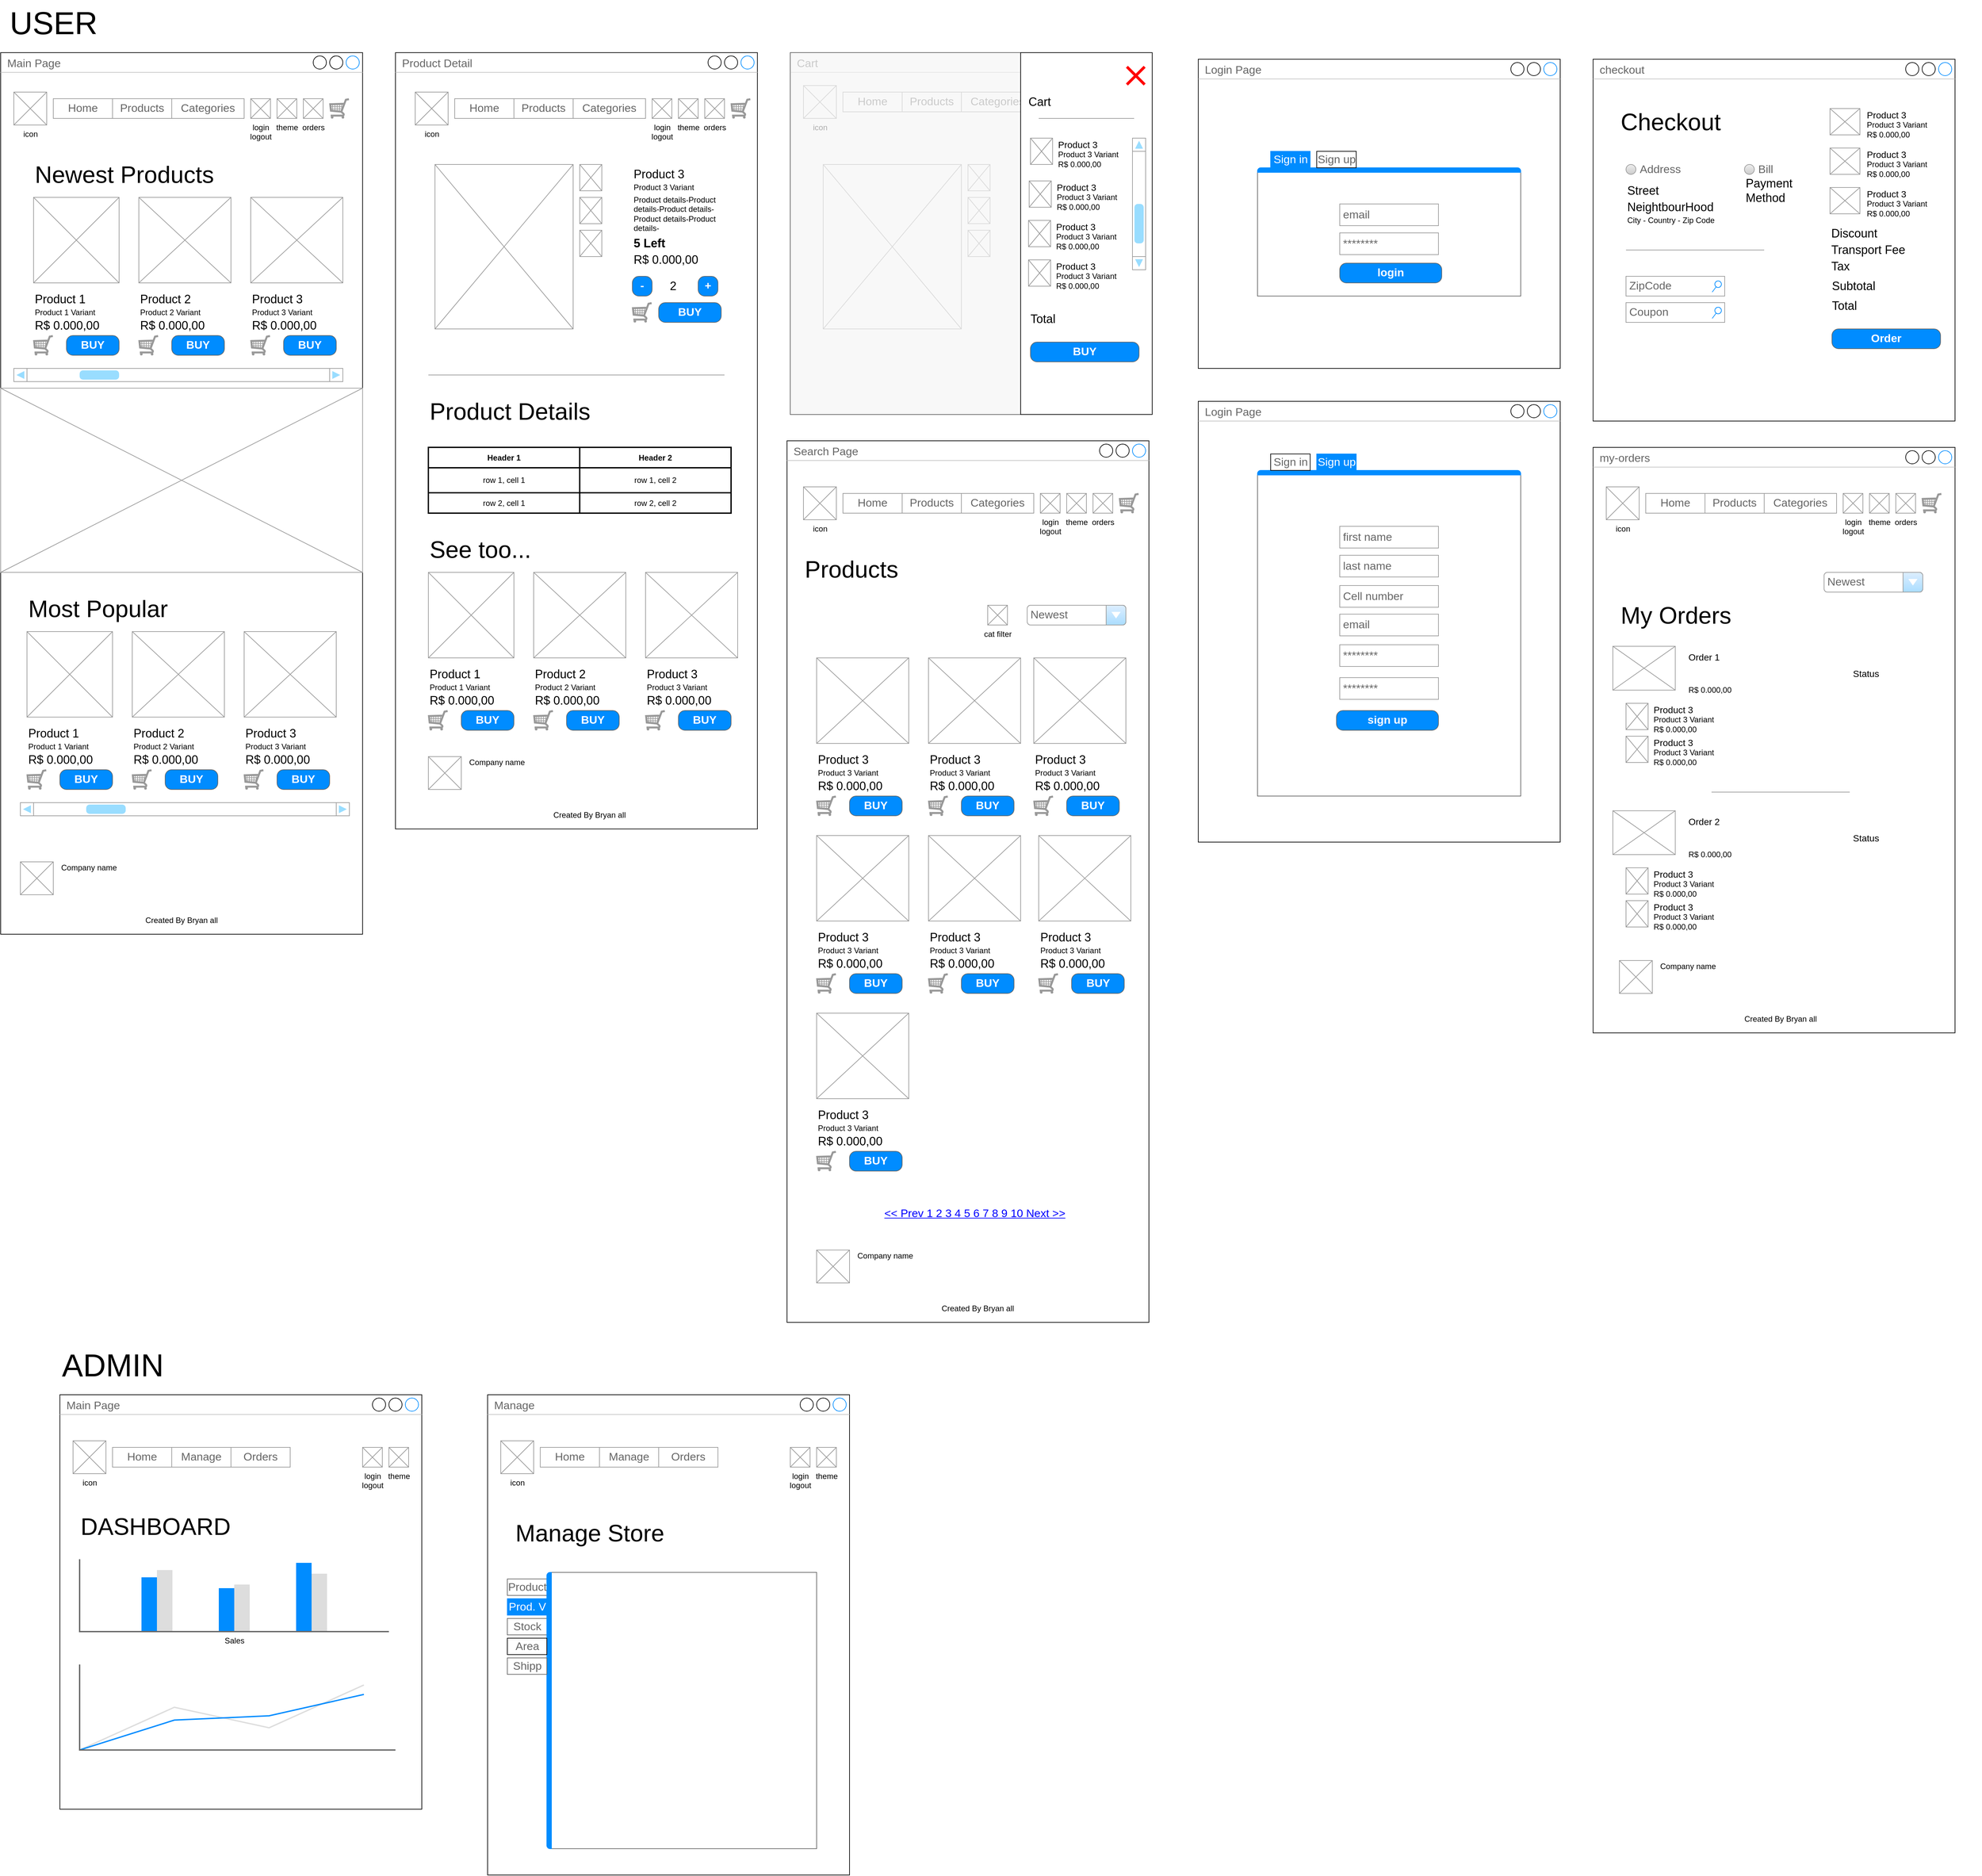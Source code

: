 <mxfile>
    <diagram id="qlzaMWH_ZXGED5KcfR4T" name="Page-1">
        <mxGraphModel dx="1267" dy="2038" grid="1" gridSize="10" guides="1" tooltips="1" connect="1" arrows="1" fold="1" page="1" pageScale="1" pageWidth="850" pageHeight="1100" math="0" shadow="0">
            <root>
                <mxCell id="0"/>
                <mxCell id="1" parent="0"/>
                <mxCell id="2" value="Main Page" style="strokeWidth=1;shadow=0;dashed=0;align=center;html=1;shape=mxgraph.mockup.containers.window;align=left;verticalAlign=top;spacingLeft=8;strokeColor2=#008cff;strokeColor3=#c4c4c4;fontColor=#666666;mainText=;fontSize=17;labelBackgroundColor=none;whiteSpace=wrap;" vertex="1" parent="1">
                    <mxGeometry x="110" y="-10" width="550" height="1340" as="geometry"/>
                </mxCell>
                <mxCell id="17" value="&lt;font style=&quot;font-size: 36px;&quot;&gt;Newest Products&lt;/font&gt;" style="text;html=1;align=left;verticalAlign=middle;whiteSpace=wrap;rounded=0;" vertex="1" parent="1">
                    <mxGeometry x="160" y="160" width="290" height="30" as="geometry"/>
                </mxCell>
                <mxCell id="38" value="" style="verticalLabelPosition=bottom;shadow=0;dashed=0;align=center;html=1;verticalAlign=top;strokeWidth=1;shape=mxgraph.mockup.graphics.simpleIcon;strokeColor=#999999;" vertex="1" parent="1">
                    <mxGeometry x="110" y="500" width="550" height="280" as="geometry"/>
                </mxCell>
                <mxCell id="39" value="" style="group" vertex="1" connectable="0" parent="1">
                    <mxGeometry x="160" y="210" width="130" height="240" as="geometry"/>
                </mxCell>
                <mxCell id="11" value="" style="verticalLabelPosition=bottom;shadow=0;dashed=0;align=center;html=1;verticalAlign=top;strokeWidth=1;shape=mxgraph.mockup.graphics.simpleIcon;strokeColor=#999999;" vertex="1" parent="39">
                    <mxGeometry width="130" height="130" as="geometry"/>
                </mxCell>
                <mxCell id="25" value="" style="group" vertex="1" connectable="0" parent="39">
                    <mxGeometry y="140" width="130" height="100" as="geometry"/>
                </mxCell>
                <mxCell id="20" value="&lt;span style=&quot;font-size: 18px;&quot;&gt;Product 1&lt;/span&gt;" style="text;html=1;align=left;verticalAlign=middle;whiteSpace=wrap;rounded=0;" vertex="1" parent="25">
                    <mxGeometry width="130" height="30" as="geometry"/>
                </mxCell>
                <mxCell id="21" value="&lt;font style=&quot;font-size: 12px;&quot;&gt;Product 1 Variant&lt;/font&gt;" style="text;html=1;align=left;verticalAlign=middle;whiteSpace=wrap;rounded=0;" vertex="1" parent="25">
                    <mxGeometry y="20" width="130" height="30" as="geometry"/>
                </mxCell>
                <mxCell id="22" value="&lt;span style=&quot;font-size: 18px;&quot;&gt;R$ 0.000,00&lt;/span&gt;" style="text;html=1;align=left;verticalAlign=middle;whiteSpace=wrap;rounded=0;" vertex="1" parent="25">
                    <mxGeometry y="40" width="130" height="30" as="geometry"/>
                </mxCell>
                <mxCell id="23" value="" style="verticalLabelPosition=bottom;shadow=0;dashed=0;align=center;html=1;verticalAlign=top;strokeWidth=1;shape=mxgraph.mockup.misc.shoppingCart;strokeColor=#999999;" vertex="1" parent="25">
                    <mxGeometry y="70" width="30" height="30" as="geometry"/>
                </mxCell>
                <mxCell id="24" value="BUY" style="strokeWidth=1;shadow=0;dashed=0;align=center;html=1;shape=mxgraph.mockup.buttons.button;strokeColor=#666666;fontColor=#ffffff;mainText=;buttonStyle=round;fontSize=17;fontStyle=1;fillColor=#008cff;whiteSpace=wrap;" vertex="1" parent="25">
                    <mxGeometry x="50" y="70" width="80" height="30" as="geometry"/>
                </mxCell>
                <mxCell id="40" value="" style="group" vertex="1" connectable="0" parent="1">
                    <mxGeometry x="320" y="210" width="140" height="240" as="geometry"/>
                </mxCell>
                <mxCell id="18" value="" style="verticalLabelPosition=bottom;shadow=0;dashed=0;align=center;html=1;verticalAlign=top;strokeWidth=1;shape=mxgraph.mockup.graphics.simpleIcon;strokeColor=#999999;" vertex="1" parent="40">
                    <mxGeometry width="140" height="130" as="geometry"/>
                </mxCell>
                <mxCell id="26" value="" style="group" vertex="1" connectable="0" parent="40">
                    <mxGeometry y="140" width="130" height="100" as="geometry"/>
                </mxCell>
                <mxCell id="27" value="&lt;span style=&quot;font-size: 18px;&quot;&gt;Product 2&lt;/span&gt;" style="text;html=1;align=left;verticalAlign=middle;whiteSpace=wrap;rounded=0;" vertex="1" parent="26">
                    <mxGeometry width="130" height="30" as="geometry"/>
                </mxCell>
                <mxCell id="28" value="&lt;font style=&quot;font-size: 12px;&quot;&gt;Product 2 Variant&lt;/font&gt;" style="text;html=1;align=left;verticalAlign=middle;whiteSpace=wrap;rounded=0;" vertex="1" parent="26">
                    <mxGeometry y="20" width="130" height="30" as="geometry"/>
                </mxCell>
                <mxCell id="29" value="&lt;span style=&quot;font-size: 18px;&quot;&gt;R$ 0.000,00&lt;/span&gt;" style="text;html=1;align=left;verticalAlign=middle;whiteSpace=wrap;rounded=0;" vertex="1" parent="26">
                    <mxGeometry y="40" width="130" height="30" as="geometry"/>
                </mxCell>
                <mxCell id="30" value="" style="verticalLabelPosition=bottom;shadow=0;dashed=0;align=center;html=1;verticalAlign=top;strokeWidth=1;shape=mxgraph.mockup.misc.shoppingCart;strokeColor=#999999;" vertex="1" parent="26">
                    <mxGeometry y="70" width="30" height="30" as="geometry"/>
                </mxCell>
                <mxCell id="31" value="BUY" style="strokeWidth=1;shadow=0;dashed=0;align=center;html=1;shape=mxgraph.mockup.buttons.button;strokeColor=#666666;fontColor=#ffffff;mainText=;buttonStyle=round;fontSize=17;fontStyle=1;fillColor=#008cff;whiteSpace=wrap;" vertex="1" parent="26">
                    <mxGeometry x="50" y="70" width="80" height="30" as="geometry"/>
                </mxCell>
                <mxCell id="41" value="" style="group" vertex="1" connectable="0" parent="1">
                    <mxGeometry x="490" y="210" width="140" height="240" as="geometry"/>
                </mxCell>
                <mxCell id="19" value="" style="verticalLabelPosition=bottom;shadow=0;dashed=0;align=center;html=1;verticalAlign=top;strokeWidth=1;shape=mxgraph.mockup.graphics.simpleIcon;strokeColor=#999999;" vertex="1" parent="41">
                    <mxGeometry width="140" height="130" as="geometry"/>
                </mxCell>
                <mxCell id="32" value="" style="group" vertex="1" connectable="0" parent="41">
                    <mxGeometry y="140" width="130" height="100" as="geometry"/>
                </mxCell>
                <mxCell id="33" value="&lt;span style=&quot;font-size: 18px;&quot;&gt;Product 3&lt;/span&gt;" style="text;html=1;align=left;verticalAlign=middle;whiteSpace=wrap;rounded=0;" vertex="1" parent="32">
                    <mxGeometry width="130" height="30" as="geometry"/>
                </mxCell>
                <mxCell id="34" value="&lt;font style=&quot;font-size: 12px;&quot;&gt;Product 3 Variant&lt;/font&gt;" style="text;html=1;align=left;verticalAlign=middle;whiteSpace=wrap;rounded=0;" vertex="1" parent="32">
                    <mxGeometry y="20" width="130" height="30" as="geometry"/>
                </mxCell>
                <mxCell id="35" value="&lt;span style=&quot;font-size: 18px;&quot;&gt;R$ 0.000,00&lt;/span&gt;" style="text;html=1;align=left;verticalAlign=middle;whiteSpace=wrap;rounded=0;" vertex="1" parent="32">
                    <mxGeometry y="40" width="130" height="30" as="geometry"/>
                </mxCell>
                <mxCell id="36" value="" style="verticalLabelPosition=bottom;shadow=0;dashed=0;align=center;html=1;verticalAlign=top;strokeWidth=1;shape=mxgraph.mockup.misc.shoppingCart;strokeColor=#999999;" vertex="1" parent="32">
                    <mxGeometry y="70" width="30" height="30" as="geometry"/>
                </mxCell>
                <mxCell id="37" value="BUY" style="strokeWidth=1;shadow=0;dashed=0;align=center;html=1;shape=mxgraph.mockup.buttons.button;strokeColor=#666666;fontColor=#ffffff;mainText=;buttonStyle=round;fontSize=17;fontStyle=1;fillColor=#008cff;whiteSpace=wrap;" vertex="1" parent="32">
                    <mxGeometry x="50" y="70" width="80" height="30" as="geometry"/>
                </mxCell>
                <mxCell id="42" value="&lt;span style=&quot;font-size: 36px;&quot;&gt;Most Popular&lt;/span&gt;" style="text;html=1;align=left;verticalAlign=middle;whiteSpace=wrap;rounded=0;" vertex="1" parent="1">
                    <mxGeometry x="150" y="820" width="290" height="30" as="geometry"/>
                </mxCell>
                <mxCell id="43" value="" style="group" vertex="1" connectable="0" parent="1">
                    <mxGeometry x="150" y="870" width="130" height="240" as="geometry"/>
                </mxCell>
                <mxCell id="44" value="" style="verticalLabelPosition=bottom;shadow=0;dashed=0;align=center;html=1;verticalAlign=top;strokeWidth=1;shape=mxgraph.mockup.graphics.simpleIcon;strokeColor=#999999;" vertex="1" parent="43">
                    <mxGeometry width="130" height="130" as="geometry"/>
                </mxCell>
                <mxCell id="45" value="" style="group" vertex="1" connectable="0" parent="43">
                    <mxGeometry y="140" width="130" height="100" as="geometry"/>
                </mxCell>
                <mxCell id="46" value="&lt;span style=&quot;font-size: 18px;&quot;&gt;Product 1&lt;/span&gt;" style="text;html=1;align=left;verticalAlign=middle;whiteSpace=wrap;rounded=0;" vertex="1" parent="45">
                    <mxGeometry width="130" height="30" as="geometry"/>
                </mxCell>
                <mxCell id="47" value="&lt;font style=&quot;font-size: 12px;&quot;&gt;Product 1 Variant&lt;/font&gt;" style="text;html=1;align=left;verticalAlign=middle;whiteSpace=wrap;rounded=0;" vertex="1" parent="45">
                    <mxGeometry y="20" width="130" height="30" as="geometry"/>
                </mxCell>
                <mxCell id="48" value="&lt;span style=&quot;font-size: 18px;&quot;&gt;R$ 0.000,00&lt;/span&gt;" style="text;html=1;align=left;verticalAlign=middle;whiteSpace=wrap;rounded=0;" vertex="1" parent="45">
                    <mxGeometry y="40" width="130" height="30" as="geometry"/>
                </mxCell>
                <mxCell id="49" value="" style="verticalLabelPosition=bottom;shadow=0;dashed=0;align=center;html=1;verticalAlign=top;strokeWidth=1;shape=mxgraph.mockup.misc.shoppingCart;strokeColor=#999999;" vertex="1" parent="45">
                    <mxGeometry y="70" width="30" height="30" as="geometry"/>
                </mxCell>
                <mxCell id="50" value="BUY" style="strokeWidth=1;shadow=0;dashed=0;align=center;html=1;shape=mxgraph.mockup.buttons.button;strokeColor=#666666;fontColor=#ffffff;mainText=;buttonStyle=round;fontSize=17;fontStyle=1;fillColor=#008cff;whiteSpace=wrap;" vertex="1" parent="45">
                    <mxGeometry x="50" y="70" width="80" height="30" as="geometry"/>
                </mxCell>
                <mxCell id="51" value="" style="group" vertex="1" connectable="0" parent="1">
                    <mxGeometry x="310" y="870" width="140" height="240" as="geometry"/>
                </mxCell>
                <mxCell id="52" value="" style="verticalLabelPosition=bottom;shadow=0;dashed=0;align=center;html=1;verticalAlign=top;strokeWidth=1;shape=mxgraph.mockup.graphics.simpleIcon;strokeColor=#999999;" vertex="1" parent="51">
                    <mxGeometry width="140" height="130" as="geometry"/>
                </mxCell>
                <mxCell id="53" value="" style="group" vertex="1" connectable="0" parent="51">
                    <mxGeometry y="140" width="130" height="100" as="geometry"/>
                </mxCell>
                <mxCell id="54" value="&lt;span style=&quot;font-size: 18px;&quot;&gt;Product 2&lt;/span&gt;" style="text;html=1;align=left;verticalAlign=middle;whiteSpace=wrap;rounded=0;" vertex="1" parent="53">
                    <mxGeometry width="130" height="30" as="geometry"/>
                </mxCell>
                <mxCell id="55" value="&lt;font style=&quot;font-size: 12px;&quot;&gt;Product 2 Variant&lt;/font&gt;" style="text;html=1;align=left;verticalAlign=middle;whiteSpace=wrap;rounded=0;" vertex="1" parent="53">
                    <mxGeometry y="20" width="130" height="30" as="geometry"/>
                </mxCell>
                <mxCell id="56" value="&lt;span style=&quot;font-size: 18px;&quot;&gt;R$ 0.000,00&lt;/span&gt;" style="text;html=1;align=left;verticalAlign=middle;whiteSpace=wrap;rounded=0;" vertex="1" parent="53">
                    <mxGeometry y="40" width="130" height="30" as="geometry"/>
                </mxCell>
                <mxCell id="57" value="" style="verticalLabelPosition=bottom;shadow=0;dashed=0;align=center;html=1;verticalAlign=top;strokeWidth=1;shape=mxgraph.mockup.misc.shoppingCart;strokeColor=#999999;" vertex="1" parent="53">
                    <mxGeometry y="70" width="30" height="30" as="geometry"/>
                </mxCell>
                <mxCell id="58" value="BUY" style="strokeWidth=1;shadow=0;dashed=0;align=center;html=1;shape=mxgraph.mockup.buttons.button;strokeColor=#666666;fontColor=#ffffff;mainText=;buttonStyle=round;fontSize=17;fontStyle=1;fillColor=#008cff;whiteSpace=wrap;" vertex="1" parent="53">
                    <mxGeometry x="50" y="70" width="80" height="30" as="geometry"/>
                </mxCell>
                <mxCell id="59" value="" style="group" vertex="1" connectable="0" parent="1">
                    <mxGeometry x="480" y="870" width="140" height="240" as="geometry"/>
                </mxCell>
                <mxCell id="60" value="" style="verticalLabelPosition=bottom;shadow=0;dashed=0;align=center;html=1;verticalAlign=top;strokeWidth=1;shape=mxgraph.mockup.graphics.simpleIcon;strokeColor=#999999;" vertex="1" parent="59">
                    <mxGeometry width="140" height="130" as="geometry"/>
                </mxCell>
                <mxCell id="61" value="" style="group" vertex="1" connectable="0" parent="59">
                    <mxGeometry y="140" width="130" height="100" as="geometry"/>
                </mxCell>
                <mxCell id="62" value="&lt;span style=&quot;font-size: 18px;&quot;&gt;Product 3&lt;/span&gt;" style="text;html=1;align=left;verticalAlign=middle;whiteSpace=wrap;rounded=0;" vertex="1" parent="61">
                    <mxGeometry width="130" height="30" as="geometry"/>
                </mxCell>
                <mxCell id="63" value="&lt;font style=&quot;font-size: 12px;&quot;&gt;Product 3 Variant&lt;/font&gt;" style="text;html=1;align=left;verticalAlign=middle;whiteSpace=wrap;rounded=0;" vertex="1" parent="61">
                    <mxGeometry y="20" width="130" height="30" as="geometry"/>
                </mxCell>
                <mxCell id="64" value="&lt;span style=&quot;font-size: 18px;&quot;&gt;R$ 0.000,00&lt;/span&gt;" style="text;html=1;align=left;verticalAlign=middle;whiteSpace=wrap;rounded=0;" vertex="1" parent="61">
                    <mxGeometry y="40" width="130" height="30" as="geometry"/>
                </mxCell>
                <mxCell id="65" value="" style="verticalLabelPosition=bottom;shadow=0;dashed=0;align=center;html=1;verticalAlign=top;strokeWidth=1;shape=mxgraph.mockup.misc.shoppingCart;strokeColor=#999999;" vertex="1" parent="61">
                    <mxGeometry y="70" width="30" height="30" as="geometry"/>
                </mxCell>
                <mxCell id="66" value="BUY" style="strokeWidth=1;shadow=0;dashed=0;align=center;html=1;shape=mxgraph.mockup.buttons.button;strokeColor=#666666;fontColor=#ffffff;mainText=;buttonStyle=round;fontSize=17;fontStyle=1;fillColor=#008cff;whiteSpace=wrap;" vertex="1" parent="61">
                    <mxGeometry x="50" y="70" width="80" height="30" as="geometry"/>
                </mxCell>
                <mxCell id="68" value="" style="verticalLabelPosition=bottom;shadow=0;dashed=0;align=center;html=1;verticalAlign=top;strokeWidth=1;shape=mxgraph.mockup.navigation.scrollBar;strokeColor=#999999;barPos=20;fillColor2=#99ddff;strokeColor2=none;" vertex="1" parent="1">
                    <mxGeometry x="130" y="470" width="500" height="20" as="geometry"/>
                </mxCell>
                <mxCell id="69" value="" style="verticalLabelPosition=bottom;shadow=0;dashed=0;align=center;html=1;verticalAlign=top;strokeWidth=1;shape=mxgraph.mockup.navigation.scrollBar;strokeColor=#999999;barPos=20;fillColor2=#99ddff;strokeColor2=none;" vertex="1" parent="1">
                    <mxGeometry x="140" y="1130" width="500" height="20" as="geometry"/>
                </mxCell>
                <mxCell id="96" value="" style="group" vertex="1" connectable="0" parent="1">
                    <mxGeometry x="140" y="1220" width="370" height="100" as="geometry"/>
                </mxCell>
                <mxCell id="67" value="" style="verticalLabelPosition=bottom;shadow=0;dashed=0;align=center;html=1;verticalAlign=top;strokeWidth=1;shape=mxgraph.mockup.graphics.simpleIcon;strokeColor=#999999;" vertex="1" parent="96">
                    <mxGeometry width="50" height="50" as="geometry"/>
                </mxCell>
                <mxCell id="94" value="Company name" style="text;spacingTop=-5;whiteSpace=wrap;html=1;align=left;fontSize=12;fontFamily=Helvetica;fillColor=none;strokeColor=none;" vertex="1" parent="96">
                    <mxGeometry x="60" width="250" height="30" as="geometry"/>
                </mxCell>
                <mxCell id="95" value="Created By Bryan all" style="text;spacingTop=-5;whiteSpace=wrap;html=1;align=center;fontSize=12;fontFamily=Helvetica;fillColor=none;strokeColor=none;" vertex="1" parent="96">
                    <mxGeometry x="120" y="80" width="250" height="20" as="geometry"/>
                </mxCell>
                <mxCell id="97" value="" style="group" vertex="1" connectable="0" parent="1">
                    <mxGeometry x="130" y="50" width="510" height="50" as="geometry"/>
                </mxCell>
                <mxCell id="3" value="" style="swimlane;shape=mxgraph.bootstrap.anchor;strokeColor=#999999;fillColor=#ffffff;fontColor=#666666;childLayout=stackLayout;horizontal=0;startSize=0;horizontalStack=1;resizeParent=1;resizeParentMax=0;resizeLast=0;collapsible=0;marginBottom=0;whiteSpace=wrap;html=1;" vertex="1" parent="97">
                    <mxGeometry x="60" y="10" width="290" height="30" as="geometry"/>
                </mxCell>
                <mxCell id="5" value="Home" style="text;strokeColor=inherit;align=center;verticalAlign=middle;spacingLeft=10;spacingRight=10;overflow=hidden;points=[[0,0.5],[1,0.5]];portConstraint=eastwest;rotatable=0;whiteSpace=wrap;html=1;fillColor=inherit;fontColor=inherit;fontSize=17;" vertex="1" parent="3">
                    <mxGeometry width="90" height="30" as="geometry"/>
                </mxCell>
                <mxCell id="6" value="Products" style="text;strokeColor=inherit;align=center;verticalAlign=middle;spacingLeft=10;spacingRight=10;overflow=hidden;points=[[0,0.5],[1,0.5]];portConstraint=eastwest;rotatable=0;whiteSpace=wrap;html=1;fillColor=inherit;fontColor=inherit;fontSize=17;" vertex="1" parent="3">
                    <mxGeometry x="90" width="90" height="30" as="geometry"/>
                </mxCell>
                <mxCell id="7" value="Categories" style="text;strokeColor=inherit;align=center;verticalAlign=middle;spacingLeft=10;spacingRight=10;overflow=hidden;points=[[0,0.5],[1,0.5]];portConstraint=eastwest;rotatable=0;whiteSpace=wrap;html=1;fillColor=inherit;fontColor=inherit;fontSize=17;" vertex="1" parent="3">
                    <mxGeometry x="180" width="110" height="30" as="geometry"/>
                </mxCell>
                <mxCell id="10" value="icon" style="verticalLabelPosition=bottom;shadow=0;dashed=0;align=center;html=1;verticalAlign=top;strokeWidth=1;shape=mxgraph.mockup.graphics.simpleIcon;strokeColor=#999999;" vertex="1" parent="97">
                    <mxGeometry width="50" height="50" as="geometry"/>
                </mxCell>
                <mxCell id="12" value="" style="verticalLabelPosition=bottom;shadow=0;dashed=0;align=center;html=1;verticalAlign=top;strokeWidth=1;shape=mxgraph.mockup.misc.shoppingCart;strokeColor=#999999;" vertex="1" parent="97">
                    <mxGeometry x="480" y="10" width="30" height="30" as="geometry"/>
                </mxCell>
                <mxCell id="13" value="theme" style="verticalLabelPosition=bottom;shadow=0;dashed=0;align=center;html=1;verticalAlign=top;strokeWidth=1;shape=mxgraph.mockup.graphics.simpleIcon;strokeColor=#999999;" vertex="1" parent="97">
                    <mxGeometry x="400" y="10" width="30" height="30" as="geometry"/>
                </mxCell>
                <mxCell id="14" value="login&lt;div&gt;logout&lt;/div&gt;" style="verticalLabelPosition=bottom;shadow=0;dashed=0;align=center;html=1;verticalAlign=top;strokeWidth=1;shape=mxgraph.mockup.graphics.simpleIcon;strokeColor=#999999;" vertex="1" parent="97">
                    <mxGeometry x="360" y="10" width="30" height="30" as="geometry"/>
                </mxCell>
                <mxCell id="15" value="orders" style="verticalLabelPosition=bottom;shadow=0;dashed=0;align=center;html=1;verticalAlign=top;strokeWidth=1;shape=mxgraph.mockup.graphics.simpleIcon;strokeColor=#999999;" vertex="1" parent="97">
                    <mxGeometry x="440" y="10" width="30" height="30" as="geometry"/>
                </mxCell>
                <mxCell id="98" value="Product Detail" style="strokeWidth=1;shadow=0;dashed=0;align=center;html=1;shape=mxgraph.mockup.containers.window;align=left;verticalAlign=top;spacingLeft=8;strokeColor2=#008cff;strokeColor3=#c4c4c4;fontColor=#666666;mainText=;fontSize=17;labelBackgroundColor=none;whiteSpace=wrap;" vertex="1" parent="1">
                    <mxGeometry x="710" y="-10" width="550" height="1180" as="geometry"/>
                </mxCell>
                <mxCell id="99" value="" style="group" vertex="1" connectable="0" parent="1">
                    <mxGeometry x="740" y="50" width="510" height="50" as="geometry"/>
                </mxCell>
                <mxCell id="100" value="" style="swimlane;shape=mxgraph.bootstrap.anchor;strokeColor=#999999;fillColor=#ffffff;fontColor=#666666;childLayout=stackLayout;horizontal=0;startSize=0;horizontalStack=1;resizeParent=1;resizeParentMax=0;resizeLast=0;collapsible=0;marginBottom=0;whiteSpace=wrap;html=1;" vertex="1" parent="99">
                    <mxGeometry x="60" y="10" width="290" height="30" as="geometry"/>
                </mxCell>
                <mxCell id="101" value="Home" style="text;strokeColor=inherit;align=center;verticalAlign=middle;spacingLeft=10;spacingRight=10;overflow=hidden;points=[[0,0.5],[1,0.5]];portConstraint=eastwest;rotatable=0;whiteSpace=wrap;html=1;fillColor=inherit;fontColor=inherit;fontSize=17;" vertex="1" parent="100">
                    <mxGeometry width="90" height="30" as="geometry"/>
                </mxCell>
                <mxCell id="102" value="Products" style="text;strokeColor=inherit;align=center;verticalAlign=middle;spacingLeft=10;spacingRight=10;overflow=hidden;points=[[0,0.5],[1,0.5]];portConstraint=eastwest;rotatable=0;whiteSpace=wrap;html=1;fillColor=inherit;fontColor=inherit;fontSize=17;" vertex="1" parent="100">
                    <mxGeometry x="90" width="90" height="30" as="geometry"/>
                </mxCell>
                <mxCell id="103" value="Categories" style="text;strokeColor=inherit;align=center;verticalAlign=middle;spacingLeft=10;spacingRight=10;overflow=hidden;points=[[0,0.5],[1,0.5]];portConstraint=eastwest;rotatable=0;whiteSpace=wrap;html=1;fillColor=inherit;fontColor=inherit;fontSize=17;" vertex="1" parent="100">
                    <mxGeometry x="180" width="110" height="30" as="geometry"/>
                </mxCell>
                <mxCell id="104" value="icon" style="verticalLabelPosition=bottom;shadow=0;dashed=0;align=center;html=1;verticalAlign=top;strokeWidth=1;shape=mxgraph.mockup.graphics.simpleIcon;strokeColor=#999999;" vertex="1" parent="99">
                    <mxGeometry width="50" height="50" as="geometry"/>
                </mxCell>
                <mxCell id="105" value="" style="verticalLabelPosition=bottom;shadow=0;dashed=0;align=center;html=1;verticalAlign=top;strokeWidth=1;shape=mxgraph.mockup.misc.shoppingCart;strokeColor=#999999;" vertex="1" parent="99">
                    <mxGeometry x="480" y="10" width="30" height="30" as="geometry"/>
                </mxCell>
                <mxCell id="106" value="theme" style="verticalLabelPosition=bottom;shadow=0;dashed=0;align=center;html=1;verticalAlign=top;strokeWidth=1;shape=mxgraph.mockup.graphics.simpleIcon;strokeColor=#999999;" vertex="1" parent="99">
                    <mxGeometry x="400" y="10" width="30" height="30" as="geometry"/>
                </mxCell>
                <mxCell id="107" value="login&lt;div&gt;logout&lt;/div&gt;" style="verticalLabelPosition=bottom;shadow=0;dashed=0;align=center;html=1;verticalAlign=top;strokeWidth=1;shape=mxgraph.mockup.graphics.simpleIcon;strokeColor=#999999;" vertex="1" parent="99">
                    <mxGeometry x="360" y="10" width="30" height="30" as="geometry"/>
                </mxCell>
                <mxCell id="108" value="orders" style="verticalLabelPosition=bottom;shadow=0;dashed=0;align=center;html=1;verticalAlign=top;strokeWidth=1;shape=mxgraph.mockup.graphics.simpleIcon;strokeColor=#999999;" vertex="1" parent="99">
                    <mxGeometry x="440" y="10" width="30" height="30" as="geometry"/>
                </mxCell>
                <mxCell id="119" value="" style="verticalLabelPosition=bottom;shadow=0;dashed=0;align=center;html=1;verticalAlign=top;strokeWidth=1;shape=mxgraph.mockup.markup.line;strokeColor=#999999;" vertex="1" parent="1">
                    <mxGeometry x="760" y="470" width="450" height="20" as="geometry"/>
                </mxCell>
                <mxCell id="121" value="&lt;font style=&quot;font-size: 36px;&quot;&gt;Product Details&lt;/font&gt;" style="text;html=1;align=left;verticalAlign=middle;whiteSpace=wrap;rounded=0;" vertex="1" parent="1">
                    <mxGeometry x="760" y="520" width="290" height="30" as="geometry"/>
                </mxCell>
                <mxCell id="122" value="" style="shape=table;html=1;whiteSpace=wrap;startSize=0;container=1;collapsible=0;childLayout=tableLayout;strokeWidth=2;" vertex="1" parent="1">
                    <mxGeometry x="760" y="590" width="460" height="100" as="geometry"/>
                </mxCell>
                <mxCell id="123" value="" style="shape=tableRow;horizontal=0;startSize=0;swimlaneHead=0;swimlaneBody=0;top=0;left=0;bottom=0;right=0;collapsible=0;dropTarget=0;fillColor=none;points=[[0,0.5],[1,0.5]];portConstraint=eastwest;" vertex="1" parent="122">
                    <mxGeometry width="460" height="31" as="geometry"/>
                </mxCell>
                <mxCell id="124" value="Header 1" style="shape=partialRectangle;html=1;whiteSpace=wrap;connectable=0;fillColor=none;top=0;left=0;bottom=0;right=0;overflow=hidden;fontStyle=1" vertex="1" parent="123">
                    <mxGeometry width="230" height="31" as="geometry">
                        <mxRectangle width="230" height="31" as="alternateBounds"/>
                    </mxGeometry>
                </mxCell>
                <mxCell id="125" value="Header 2" style="shape=partialRectangle;html=1;whiteSpace=wrap;connectable=0;fillColor=none;top=0;left=0;bottom=0;right=0;overflow=hidden;fontStyle=1" vertex="1" parent="123">
                    <mxGeometry x="230" width="230" height="31" as="geometry">
                        <mxRectangle width="230" height="31" as="alternateBounds"/>
                    </mxGeometry>
                </mxCell>
                <mxCell id="126" value="" style="shape=tableRow;horizontal=0;startSize=0;swimlaneHead=0;swimlaneBody=0;top=0;left=0;bottom=0;right=0;collapsible=0;dropTarget=0;fillColor=none;points=[[0,0.5],[1,0.5]];portConstraint=eastwest;" vertex="1" parent="122">
                    <mxGeometry y="31" width="460" height="38" as="geometry"/>
                </mxCell>
                <mxCell id="127" value="row 1, cell 1" style="shape=partialRectangle;html=1;whiteSpace=wrap;connectable=0;fillColor=none;top=0;left=0;bottom=0;right=0;overflow=hidden;" vertex="1" parent="126">
                    <mxGeometry width="230" height="38" as="geometry">
                        <mxRectangle width="230" height="38" as="alternateBounds"/>
                    </mxGeometry>
                </mxCell>
                <mxCell id="128" value="row 1, cell 2" style="shape=partialRectangle;html=1;whiteSpace=wrap;connectable=0;fillColor=none;top=0;left=0;bottom=0;right=0;overflow=hidden;" vertex="1" parent="126">
                    <mxGeometry x="230" width="230" height="38" as="geometry">
                        <mxRectangle width="230" height="38" as="alternateBounds"/>
                    </mxGeometry>
                </mxCell>
                <mxCell id="129" value="" style="shape=tableRow;horizontal=0;startSize=0;swimlaneHead=0;swimlaneBody=0;top=0;left=0;bottom=0;right=0;collapsible=0;dropTarget=0;fillColor=none;points=[[0,0.5],[1,0.5]];portConstraint=eastwest;" vertex="1" parent="122">
                    <mxGeometry y="69" width="460" height="31" as="geometry"/>
                </mxCell>
                <mxCell id="130" value="row 2, cell 1" style="shape=partialRectangle;html=1;whiteSpace=wrap;connectable=0;fillColor=none;top=0;left=0;bottom=0;right=0;overflow=hidden;" vertex="1" parent="129">
                    <mxGeometry width="230" height="31" as="geometry">
                        <mxRectangle width="230" height="31" as="alternateBounds"/>
                    </mxGeometry>
                </mxCell>
                <mxCell id="131" value="row 2, cell 2" style="shape=partialRectangle;html=1;whiteSpace=wrap;connectable=0;fillColor=none;top=0;left=0;bottom=0;right=0;overflow=hidden;" vertex="1" parent="129">
                    <mxGeometry x="230" width="230" height="31" as="geometry">
                        <mxRectangle width="230" height="31" as="alternateBounds"/>
                    </mxGeometry>
                </mxCell>
                <mxCell id="132" value="&lt;span style=&quot;font-size: 36px;&quot;&gt;See too...&lt;/span&gt;" style="text;html=1;align=left;verticalAlign=middle;whiteSpace=wrap;rounded=0;" vertex="1" parent="1">
                    <mxGeometry x="760" y="730" width="290" height="30" as="geometry"/>
                </mxCell>
                <mxCell id="133" value="" style="group" vertex="1" connectable="0" parent="1">
                    <mxGeometry x="760" y="780" width="130" height="240" as="geometry"/>
                </mxCell>
                <mxCell id="134" value="" style="verticalLabelPosition=bottom;shadow=0;dashed=0;align=center;html=1;verticalAlign=top;strokeWidth=1;shape=mxgraph.mockup.graphics.simpleIcon;strokeColor=#999999;" vertex="1" parent="133">
                    <mxGeometry width="130" height="130" as="geometry"/>
                </mxCell>
                <mxCell id="135" value="" style="group" vertex="1" connectable="0" parent="133">
                    <mxGeometry y="140" width="130" height="100" as="geometry"/>
                </mxCell>
                <mxCell id="136" value="&lt;span style=&quot;font-size: 18px;&quot;&gt;Product 1&lt;/span&gt;" style="text;html=1;align=left;verticalAlign=middle;whiteSpace=wrap;rounded=0;" vertex="1" parent="135">
                    <mxGeometry width="130" height="30" as="geometry"/>
                </mxCell>
                <mxCell id="137" value="&lt;font style=&quot;font-size: 12px;&quot;&gt;Product 1 Variant&lt;/font&gt;" style="text;html=1;align=left;verticalAlign=middle;whiteSpace=wrap;rounded=0;" vertex="1" parent="135">
                    <mxGeometry y="20" width="130" height="30" as="geometry"/>
                </mxCell>
                <mxCell id="138" value="&lt;span style=&quot;font-size: 18px;&quot;&gt;R$ 0.000,00&lt;/span&gt;" style="text;html=1;align=left;verticalAlign=middle;whiteSpace=wrap;rounded=0;" vertex="1" parent="135">
                    <mxGeometry y="40" width="130" height="30" as="geometry"/>
                </mxCell>
                <mxCell id="139" value="" style="verticalLabelPosition=bottom;shadow=0;dashed=0;align=center;html=1;verticalAlign=top;strokeWidth=1;shape=mxgraph.mockup.misc.shoppingCart;strokeColor=#999999;" vertex="1" parent="135">
                    <mxGeometry y="70" width="30" height="30" as="geometry"/>
                </mxCell>
                <mxCell id="140" value="BUY" style="strokeWidth=1;shadow=0;dashed=0;align=center;html=1;shape=mxgraph.mockup.buttons.button;strokeColor=#666666;fontColor=#ffffff;mainText=;buttonStyle=round;fontSize=17;fontStyle=1;fillColor=#008cff;whiteSpace=wrap;" vertex="1" parent="135">
                    <mxGeometry x="50" y="70" width="80" height="30" as="geometry"/>
                </mxCell>
                <mxCell id="141" value="" style="group" vertex="1" connectable="0" parent="1">
                    <mxGeometry x="920" y="780" width="140" height="240" as="geometry"/>
                </mxCell>
                <mxCell id="142" value="" style="verticalLabelPosition=bottom;shadow=0;dashed=0;align=center;html=1;verticalAlign=top;strokeWidth=1;shape=mxgraph.mockup.graphics.simpleIcon;strokeColor=#999999;" vertex="1" parent="141">
                    <mxGeometry width="140" height="130" as="geometry"/>
                </mxCell>
                <mxCell id="143" value="" style="group" vertex="1" connectable="0" parent="141">
                    <mxGeometry y="140" width="130" height="100" as="geometry"/>
                </mxCell>
                <mxCell id="144" value="&lt;span style=&quot;font-size: 18px;&quot;&gt;Product 2&lt;/span&gt;" style="text;html=1;align=left;verticalAlign=middle;whiteSpace=wrap;rounded=0;" vertex="1" parent="143">
                    <mxGeometry width="130" height="30" as="geometry"/>
                </mxCell>
                <mxCell id="145" value="&lt;font style=&quot;font-size: 12px;&quot;&gt;Product 2 Variant&lt;/font&gt;" style="text;html=1;align=left;verticalAlign=middle;whiteSpace=wrap;rounded=0;" vertex="1" parent="143">
                    <mxGeometry y="20" width="130" height="30" as="geometry"/>
                </mxCell>
                <mxCell id="146" value="&lt;span style=&quot;font-size: 18px;&quot;&gt;R$ 0.000,00&lt;/span&gt;" style="text;html=1;align=left;verticalAlign=middle;whiteSpace=wrap;rounded=0;" vertex="1" parent="143">
                    <mxGeometry y="40" width="130" height="30" as="geometry"/>
                </mxCell>
                <mxCell id="147" value="" style="verticalLabelPosition=bottom;shadow=0;dashed=0;align=center;html=1;verticalAlign=top;strokeWidth=1;shape=mxgraph.mockup.misc.shoppingCart;strokeColor=#999999;" vertex="1" parent="143">
                    <mxGeometry y="70" width="30" height="30" as="geometry"/>
                </mxCell>
                <mxCell id="148" value="BUY" style="strokeWidth=1;shadow=0;dashed=0;align=center;html=1;shape=mxgraph.mockup.buttons.button;strokeColor=#666666;fontColor=#ffffff;mainText=;buttonStyle=round;fontSize=17;fontStyle=1;fillColor=#008cff;whiteSpace=wrap;" vertex="1" parent="143">
                    <mxGeometry x="50" y="70" width="80" height="30" as="geometry"/>
                </mxCell>
                <mxCell id="149" value="" style="group" vertex="1" connectable="0" parent="1">
                    <mxGeometry x="1090" y="780" width="140" height="240" as="geometry"/>
                </mxCell>
                <mxCell id="150" value="" style="verticalLabelPosition=bottom;shadow=0;dashed=0;align=center;html=1;verticalAlign=top;strokeWidth=1;shape=mxgraph.mockup.graphics.simpleIcon;strokeColor=#999999;" vertex="1" parent="149">
                    <mxGeometry width="140" height="130" as="geometry"/>
                </mxCell>
                <mxCell id="151" value="" style="group" vertex="1" connectable="0" parent="149">
                    <mxGeometry y="140" width="130" height="100" as="geometry"/>
                </mxCell>
                <mxCell id="152" value="&lt;span style=&quot;font-size: 18px;&quot;&gt;Product 3&lt;/span&gt;" style="text;html=1;align=left;verticalAlign=middle;whiteSpace=wrap;rounded=0;" vertex="1" parent="151">
                    <mxGeometry width="130" height="30" as="geometry"/>
                </mxCell>
                <mxCell id="153" value="&lt;font style=&quot;font-size: 12px;&quot;&gt;Product 3 Variant&lt;/font&gt;" style="text;html=1;align=left;verticalAlign=middle;whiteSpace=wrap;rounded=0;" vertex="1" parent="151">
                    <mxGeometry y="20" width="130" height="30" as="geometry"/>
                </mxCell>
                <mxCell id="154" value="&lt;span style=&quot;font-size: 18px;&quot;&gt;R$ 0.000,00&lt;/span&gt;" style="text;html=1;align=left;verticalAlign=middle;whiteSpace=wrap;rounded=0;" vertex="1" parent="151">
                    <mxGeometry y="40" width="130" height="30" as="geometry"/>
                </mxCell>
                <mxCell id="155" value="" style="verticalLabelPosition=bottom;shadow=0;dashed=0;align=center;html=1;verticalAlign=top;strokeWidth=1;shape=mxgraph.mockup.misc.shoppingCart;strokeColor=#999999;" vertex="1" parent="151">
                    <mxGeometry y="70" width="30" height="30" as="geometry"/>
                </mxCell>
                <mxCell id="156" value="BUY" style="strokeWidth=1;shadow=0;dashed=0;align=center;html=1;shape=mxgraph.mockup.buttons.button;strokeColor=#666666;fontColor=#ffffff;mainText=;buttonStyle=round;fontSize=17;fontStyle=1;fillColor=#008cff;whiteSpace=wrap;" vertex="1" parent="151">
                    <mxGeometry x="50" y="70" width="80" height="30" as="geometry"/>
                </mxCell>
                <mxCell id="157" value="" style="group" vertex="1" connectable="0" parent="1">
                    <mxGeometry x="760" y="1060" width="370" height="100" as="geometry"/>
                </mxCell>
                <mxCell id="158" value="" style="verticalLabelPosition=bottom;shadow=0;dashed=0;align=center;html=1;verticalAlign=top;strokeWidth=1;shape=mxgraph.mockup.graphics.simpleIcon;strokeColor=#999999;" vertex="1" parent="157">
                    <mxGeometry width="50" height="50" as="geometry"/>
                </mxCell>
                <mxCell id="159" value="Company name" style="text;spacingTop=-5;whiteSpace=wrap;html=1;align=left;fontSize=12;fontFamily=Helvetica;fillColor=none;strokeColor=none;" vertex="1" parent="157">
                    <mxGeometry x="60" width="250" height="30" as="geometry"/>
                </mxCell>
                <mxCell id="160" value="Created By Bryan all" style="text;spacingTop=-5;whiteSpace=wrap;html=1;align=center;fontSize=12;fontFamily=Helvetica;fillColor=none;strokeColor=none;" vertex="1" parent="157">
                    <mxGeometry x="120" y="80" width="250" height="20" as="geometry"/>
                </mxCell>
                <mxCell id="161" value="Cart" style="strokeWidth=1;shadow=0;dashed=0;align=center;html=1;shape=mxgraph.mockup.containers.window;align=left;verticalAlign=top;spacingLeft=8;strokeColor2=#008cff;strokeColor3=#c4c4c4;fontColor=#666666;mainText=;fontSize=17;labelBackgroundColor=none;whiteSpace=wrap;" vertex="1" parent="1">
                    <mxGeometry x="1310" y="-10" width="550" height="550" as="geometry"/>
                </mxCell>
                <mxCell id="162" value="" style="group" vertex="1" connectable="0" parent="1">
                    <mxGeometry x="1330" y="40" width="540" height="50" as="geometry"/>
                </mxCell>
                <mxCell id="163" value="" style="swimlane;shape=mxgraph.bootstrap.anchor;strokeColor=#999999;fillColor=#ffffff;fontColor=#666666;childLayout=stackLayout;horizontal=0;startSize=0;horizontalStack=1;resizeParent=1;resizeParentMax=0;resizeLast=0;collapsible=0;marginBottom=0;whiteSpace=wrap;html=1;" vertex="1" parent="162">
                    <mxGeometry x="60" y="10" width="290" height="30" as="geometry"/>
                </mxCell>
                <mxCell id="164" value="Home" style="text;strokeColor=inherit;align=center;verticalAlign=middle;spacingLeft=10;spacingRight=10;overflow=hidden;points=[[0,0.5],[1,0.5]];portConstraint=eastwest;rotatable=0;whiteSpace=wrap;html=1;fillColor=inherit;fontColor=inherit;fontSize=17;" vertex="1" parent="163">
                    <mxGeometry width="90" height="30" as="geometry"/>
                </mxCell>
                <mxCell id="165" value="Products" style="text;strokeColor=inherit;align=center;verticalAlign=middle;spacingLeft=10;spacingRight=10;overflow=hidden;points=[[0,0.5],[1,0.5]];portConstraint=eastwest;rotatable=0;whiteSpace=wrap;html=1;fillColor=inherit;fontColor=inherit;fontSize=17;" vertex="1" parent="163">
                    <mxGeometry x="90" width="90" height="30" as="geometry"/>
                </mxCell>
                <mxCell id="166" value="Categories" style="text;strokeColor=inherit;align=center;verticalAlign=middle;spacingLeft=10;spacingRight=10;overflow=hidden;points=[[0,0.5],[1,0.5]];portConstraint=eastwest;rotatable=0;whiteSpace=wrap;html=1;fillColor=inherit;fontColor=inherit;fontSize=17;" vertex="1" parent="163">
                    <mxGeometry x="180" width="110" height="30" as="geometry"/>
                </mxCell>
                <mxCell id="167" value="icon" style="verticalLabelPosition=bottom;shadow=0;dashed=0;align=center;html=1;verticalAlign=top;strokeWidth=1;shape=mxgraph.mockup.graphics.simpleIcon;strokeColor=#999999;" vertex="1" parent="162">
                    <mxGeometry width="50" height="50" as="geometry"/>
                </mxCell>
                <mxCell id="168" value="" style="verticalLabelPosition=bottom;shadow=0;dashed=0;align=center;html=1;verticalAlign=top;strokeWidth=1;shape=mxgraph.mockup.misc.shoppingCart;strokeColor=#999999;" vertex="1" parent="162">
                    <mxGeometry x="480" y="10" width="30" height="30" as="geometry"/>
                </mxCell>
                <mxCell id="169" value="theme" style="verticalLabelPosition=bottom;shadow=0;dashed=0;align=center;html=1;verticalAlign=top;strokeWidth=1;shape=mxgraph.mockup.graphics.simpleIcon;strokeColor=#999999;" vertex="1" parent="162">
                    <mxGeometry x="400" y="10" width="30" height="30" as="geometry"/>
                </mxCell>
                <mxCell id="170" value="login&lt;div&gt;logout&lt;/div&gt;" style="verticalLabelPosition=bottom;shadow=0;dashed=0;align=center;html=1;verticalAlign=top;strokeWidth=1;shape=mxgraph.mockup.graphics.simpleIcon;strokeColor=#999999;" vertex="1" parent="162">
                    <mxGeometry x="360" y="10" width="30" height="30" as="geometry"/>
                </mxCell>
                <mxCell id="171" value="orders" style="verticalLabelPosition=bottom;shadow=0;dashed=0;align=center;html=1;verticalAlign=top;strokeWidth=1;shape=mxgraph.mockup.graphics.simpleIcon;strokeColor=#999999;" vertex="1" parent="162">
                    <mxGeometry x="440" y="10" width="30" height="30" as="geometry"/>
                </mxCell>
                <mxCell id="172" value="" style="group" vertex="1" connectable="0" parent="1">
                    <mxGeometry x="770" y="160" width="440" height="250" as="geometry"/>
                </mxCell>
                <mxCell id="109" value="" style="verticalLabelPosition=bottom;shadow=0;dashed=0;align=center;html=1;verticalAlign=top;strokeWidth=1;shape=mxgraph.mockup.graphics.simpleIcon;strokeColor=#999999;" vertex="1" parent="172">
                    <mxGeometry width="210" height="250" as="geometry"/>
                </mxCell>
                <mxCell id="113" value="&lt;span style=&quot;font-size: 18px;&quot;&gt;R$ 0.000,00&lt;/span&gt;" style="text;html=1;align=left;verticalAlign=middle;whiteSpace=wrap;rounded=0;" vertex="1" parent="172">
                    <mxGeometry x="300" y="130" width="130" height="30" as="geometry"/>
                </mxCell>
                <mxCell id="111" value="&lt;span style=&quot;font-size: 18px;&quot;&gt;Product 3&lt;/span&gt;" style="text;html=1;align=left;verticalAlign=middle;whiteSpace=wrap;rounded=0;" vertex="1" parent="172">
                    <mxGeometry x="300" width="130" height="30" as="geometry"/>
                </mxCell>
                <mxCell id="112" value="&lt;font style=&quot;font-size: 12px;&quot;&gt;Product 3 Variant&lt;/font&gt;" style="text;html=1;align=left;verticalAlign=middle;whiteSpace=wrap;rounded=0;" vertex="1" parent="172">
                    <mxGeometry x="300" y="20" width="130" height="30" as="geometry"/>
                </mxCell>
                <mxCell id="117" value="" style="verticalLabelPosition=bottom;shadow=0;dashed=0;align=center;html=1;verticalAlign=top;strokeWidth=1;shape=mxgraph.mockup.graphics.simpleIcon;strokeColor=#999999;" vertex="1" parent="172">
                    <mxGeometry x="220" y="50" width="33.6" height="40" as="geometry"/>
                </mxCell>
                <mxCell id="116" value="" style="verticalLabelPosition=bottom;shadow=0;dashed=0;align=center;html=1;verticalAlign=top;strokeWidth=1;shape=mxgraph.mockup.graphics.simpleIcon;strokeColor=#999999;" vertex="1" parent="172">
                    <mxGeometry x="220" width="33.6" height="40" as="geometry"/>
                </mxCell>
                <mxCell id="118" value="" style="verticalLabelPosition=bottom;shadow=0;dashed=0;align=center;html=1;verticalAlign=top;strokeWidth=1;shape=mxgraph.mockup.graphics.simpleIcon;strokeColor=#999999;" vertex="1" parent="172">
                    <mxGeometry x="220" y="100" width="33.6" height="40" as="geometry"/>
                </mxCell>
                <mxCell id="120" value="&lt;span style=&quot;color: rgb(0, 0, 0);&quot;&gt;Product details-&lt;/span&gt;&lt;span style=&quot;color: rgb(0, 0, 0);&quot;&gt;Product details-&lt;/span&gt;&lt;span style=&quot;color: rgb(0, 0, 0);&quot;&gt;Product details-&lt;/span&gt;&lt;span style=&quot;color: rgb(0, 0, 0);&quot;&gt;Product details-&lt;/span&gt;&lt;span style=&quot;color: rgb(0, 0, 0);&quot;&gt;Product details-&lt;/span&gt;" style="text;html=1;align=left;verticalAlign=middle;whiteSpace=wrap;rounded=0;" vertex="1" parent="172">
                    <mxGeometry x="300" y="60" width="130" height="30" as="geometry"/>
                </mxCell>
                <mxCell id="515" value="&lt;span style=&quot;font-size: 18px;&quot;&gt;&lt;b&gt;5 Left&lt;/b&gt;&lt;/span&gt;" style="text;html=1;align=left;verticalAlign=middle;whiteSpace=wrap;rounded=0;" vertex="1" parent="172">
                    <mxGeometry x="300" y="105" width="130" height="30" as="geometry"/>
                </mxCell>
                <mxCell id="520" value="" style="group" vertex="1" connectable="0" parent="172">
                    <mxGeometry x="300" y="170" width="75" height="30" as="geometry"/>
                </mxCell>
                <mxCell id="517" value="-" style="strokeWidth=1;shadow=0;dashed=0;align=center;html=1;shape=mxgraph.mockup.buttons.button;strokeColor=#666666;fontColor=#ffffff;mainText=;buttonStyle=round;fontSize=17;fontStyle=1;fillColor=#008cff;whiteSpace=wrap;" vertex="1" parent="520">
                    <mxGeometry width="30" height="30" as="geometry"/>
                </mxCell>
                <mxCell id="519" value="&lt;span style=&quot;font-size: 18px;&quot;&gt;2&lt;/span&gt;" style="text;html=1;align=left;verticalAlign=middle;whiteSpace=wrap;rounded=0;" vertex="1" parent="520">
                    <mxGeometry x="55" width="20" height="30" as="geometry"/>
                </mxCell>
                <mxCell id="521" value="" style="group" vertex="1" connectable="0" parent="172">
                    <mxGeometry x="300" y="210" width="135" height="30" as="geometry"/>
                </mxCell>
                <mxCell id="114" value="" style="verticalLabelPosition=bottom;shadow=0;dashed=0;align=center;html=1;verticalAlign=top;strokeWidth=1;shape=mxgraph.mockup.misc.shoppingCart;strokeColor=#999999;" vertex="1" parent="521">
                    <mxGeometry width="30" height="30" as="geometry"/>
                </mxCell>
                <mxCell id="115" value="BUY" style="strokeWidth=1;shadow=0;dashed=0;align=center;html=1;shape=mxgraph.mockup.buttons.button;strokeColor=#666666;fontColor=#ffffff;mainText=;buttonStyle=round;fontSize=17;fontStyle=1;fillColor=#008cff;whiteSpace=wrap;" vertex="1" parent="521">
                    <mxGeometry x="40" width="95" height="30" as="geometry"/>
                </mxCell>
                <mxCell id="173" value="" style="group" vertex="1" connectable="0" parent="1">
                    <mxGeometry x="1360" y="160" width="440" height="380" as="geometry"/>
                </mxCell>
                <mxCell id="174" value="" style="verticalLabelPosition=bottom;shadow=0;dashed=0;align=center;html=1;verticalAlign=top;strokeWidth=1;shape=mxgraph.mockup.graphics.simpleIcon;strokeColor=#999999;" vertex="1" parent="173">
                    <mxGeometry width="210" height="250" as="geometry"/>
                </mxCell>
                <mxCell id="175" value="&lt;span style=&quot;font-size: 18px;&quot;&gt;R$ 0.000,00&lt;/span&gt;" style="text;html=1;align=left;verticalAlign=middle;whiteSpace=wrap;rounded=0;" vertex="1" parent="173">
                    <mxGeometry x="300" y="130" width="130" height="30" as="geometry"/>
                </mxCell>
                <mxCell id="176" value="" style="verticalLabelPosition=bottom;shadow=0;dashed=0;align=center;html=1;verticalAlign=top;strokeWidth=1;shape=mxgraph.mockup.misc.shoppingCart;strokeColor=#999999;" vertex="1" parent="173">
                    <mxGeometry x="355" y="160" width="30" height="30" as="geometry"/>
                </mxCell>
                <mxCell id="177" value="BUY" style="strokeWidth=1;shadow=0;dashed=0;align=center;html=1;shape=mxgraph.mockup.buttons.button;strokeColor=#666666;fontColor=#ffffff;mainText=;buttonStyle=round;fontSize=17;fontStyle=1;fillColor=#008cff;whiteSpace=wrap;" vertex="1" parent="173">
                    <mxGeometry x="300" y="200" width="140" height="30" as="geometry"/>
                </mxCell>
                <mxCell id="178" value="&lt;span style=&quot;font-size: 18px;&quot;&gt;Product 3&lt;/span&gt;" style="text;html=1;align=left;verticalAlign=middle;whiteSpace=wrap;rounded=0;" vertex="1" parent="173">
                    <mxGeometry x="300" width="130" height="30" as="geometry"/>
                </mxCell>
                <mxCell id="179" value="&lt;font style=&quot;font-size: 12px;&quot;&gt;Product 3 Variant&lt;/font&gt;" style="text;html=1;align=left;verticalAlign=middle;whiteSpace=wrap;rounded=0;" vertex="1" parent="173">
                    <mxGeometry x="300" y="20" width="130" height="30" as="geometry"/>
                </mxCell>
                <mxCell id="180" value="" style="verticalLabelPosition=bottom;shadow=0;dashed=0;align=center;html=1;verticalAlign=top;strokeWidth=1;shape=mxgraph.mockup.graphics.simpleIcon;strokeColor=#999999;" vertex="1" parent="173">
                    <mxGeometry x="220" width="33.6" height="40" as="geometry"/>
                </mxCell>
                <mxCell id="181" value="" style="verticalLabelPosition=bottom;shadow=0;dashed=0;align=center;html=1;verticalAlign=top;strokeWidth=1;shape=mxgraph.mockup.graphics.simpleIcon;strokeColor=#999999;" vertex="1" parent="173">
                    <mxGeometry x="220" y="50" width="33.6" height="40" as="geometry"/>
                </mxCell>
                <mxCell id="182" value="" style="verticalLabelPosition=bottom;shadow=0;dashed=0;align=center;html=1;verticalAlign=top;strokeWidth=1;shape=mxgraph.mockup.graphics.simpleIcon;strokeColor=#999999;" vertex="1" parent="173">
                    <mxGeometry x="220" y="100" width="33.6" height="40" as="geometry"/>
                </mxCell>
                <mxCell id="183" value="&lt;span style=&quot;color: rgb(0, 0, 0);&quot;&gt;Product details-&lt;/span&gt;&lt;span style=&quot;color: rgb(0, 0, 0);&quot;&gt;Product details-&lt;/span&gt;&lt;span style=&quot;color: rgb(0, 0, 0);&quot;&gt;Product details-&lt;/span&gt;&lt;span style=&quot;color: rgb(0, 0, 0);&quot;&gt;Product details-&lt;/span&gt;&lt;span style=&quot;color: rgb(0, 0, 0);&quot;&gt;Product details-&lt;/span&gt;" style="text;html=1;align=left;verticalAlign=middle;whiteSpace=wrap;rounded=0;" vertex="1" parent="173">
                    <mxGeometry x="300" y="60" width="130" height="30" as="geometry"/>
                </mxCell>
                <mxCell id="191" value="" style="rounded=0;whiteSpace=wrap;html=1;opacity=70;fillColor=#f5f5f5;fontColor=#333333;strokeColor=#666666;" vertex="1" parent="173">
                    <mxGeometry x="-50" y="-170" width="350" height="550" as="geometry"/>
                </mxCell>
                <mxCell id="190" value="" style="rounded=0;whiteSpace=wrap;html=1;" vertex="1" parent="1">
                    <mxGeometry x="1660" y="-10" width="200" height="550" as="geometry"/>
                </mxCell>
                <mxCell id="205" value="" style="shape=mxgraph.mockup.markup.redX;fillColor=#ff0000;html=1;shadow=0;whiteSpace=wrap;strokeColor=none;" vertex="1" parent="1">
                    <mxGeometry x="1820" y="10" width="30" height="30" as="geometry"/>
                </mxCell>
                <mxCell id="206" value="&lt;span style=&quot;font-size: 18px;&quot;&gt;Cart&lt;/span&gt;" style="text;html=1;align=left;verticalAlign=middle;whiteSpace=wrap;rounded=0;" vertex="1" parent="1">
                    <mxGeometry x="1670" y="50" width="130" height="30" as="geometry"/>
                </mxCell>
                <mxCell id="208" value="" style="verticalLabelPosition=bottom;shadow=0;dashed=0;align=center;html=1;verticalAlign=top;strokeWidth=1;shape=mxgraph.mockup.markup.line;strokeColor=#999999;" vertex="1" parent="1">
                    <mxGeometry x="1687.5" y="80" width="145" height="20" as="geometry"/>
                </mxCell>
                <mxCell id="213" value="" style="group" vertex="1" connectable="0" parent="1">
                    <mxGeometry x="1675" y="115" width="170" height="60" as="geometry"/>
                </mxCell>
                <mxCell id="207" value="" style="verticalLabelPosition=bottom;shadow=0;dashed=0;align=center;html=1;verticalAlign=top;strokeWidth=1;shape=mxgraph.mockup.graphics.simpleIcon;strokeColor=#999999;" vertex="1" parent="213">
                    <mxGeometry y="5" width="33.6" height="40" as="geometry"/>
                </mxCell>
                <mxCell id="210" value="&lt;font style=&quot;font-size: 14px;&quot;&gt;Product 3&lt;/font&gt;" style="text;html=1;align=left;verticalAlign=middle;whiteSpace=wrap;rounded=0;" vertex="1" parent="213">
                    <mxGeometry x="40" width="130" height="30" as="geometry"/>
                </mxCell>
                <mxCell id="211" value="&lt;font style=&quot;font-size: 12px;&quot;&gt;Product 3 Variant&lt;/font&gt;" style="text;html=1;align=left;verticalAlign=middle;whiteSpace=wrap;rounded=0;" vertex="1" parent="213">
                    <mxGeometry x="40" y="15" width="130" height="30" as="geometry"/>
                </mxCell>
                <mxCell id="212" value="&lt;font style=&quot;font-size: 12px;&quot;&gt;R$ 0.000,00&lt;/font&gt;" style="text;html=1;align=left;verticalAlign=middle;whiteSpace=wrap;rounded=0;" vertex="1" parent="213">
                    <mxGeometry x="40" y="30" width="130" height="30" as="geometry"/>
                </mxCell>
                <mxCell id="214" value="" style="group" vertex="1" connectable="0" parent="1">
                    <mxGeometry x="1673" y="180" width="177" height="140" as="geometry"/>
                </mxCell>
                <mxCell id="215" value="" style="verticalLabelPosition=bottom;shadow=0;dashed=0;align=center;html=1;verticalAlign=top;strokeWidth=1;shape=mxgraph.mockup.graphics.simpleIcon;strokeColor=#999999;" vertex="1" parent="214">
                    <mxGeometry y="5" width="33.6" height="40" as="geometry"/>
                </mxCell>
                <mxCell id="216" value="&lt;font style=&quot;font-size: 14px;&quot;&gt;Product 3&lt;/font&gt;" style="text;html=1;align=left;verticalAlign=middle;whiteSpace=wrap;rounded=0;" vertex="1" parent="214">
                    <mxGeometry x="40" width="130" height="30" as="geometry"/>
                </mxCell>
                <mxCell id="217" value="&lt;font style=&quot;font-size: 12px;&quot;&gt;Product 3 Variant&lt;/font&gt;" style="text;html=1;align=left;verticalAlign=middle;whiteSpace=wrap;rounded=0;" vertex="1" parent="214">
                    <mxGeometry x="40" y="15" width="130" height="30" as="geometry"/>
                </mxCell>
                <mxCell id="218" value="&lt;font style=&quot;font-size: 12px;&quot;&gt;R$ 0.000,00&lt;/font&gt;" style="text;html=1;align=left;verticalAlign=middle;whiteSpace=wrap;rounded=0;" vertex="1" parent="214">
                    <mxGeometry x="40" y="30" width="130" height="30" as="geometry"/>
                </mxCell>
                <mxCell id="233" value="" style="verticalLabelPosition=bottom;shadow=0;dashed=0;align=center;html=1;verticalAlign=top;strokeWidth=1;shape=mxgraph.mockup.navigation.scrollBar;strokeColor=#999999;barPos=20;fillColor2=#99ddff;strokeColor2=none;direction=north;" vertex="1" parent="214">
                    <mxGeometry x="157" y="-60" width="20" height="200" as="geometry"/>
                </mxCell>
                <mxCell id="220" value="" style="group" vertex="1" connectable="0" parent="1">
                    <mxGeometry x="1672" y="240" width="170" height="60" as="geometry"/>
                </mxCell>
                <mxCell id="221" value="" style="verticalLabelPosition=bottom;shadow=0;dashed=0;align=center;html=1;verticalAlign=top;strokeWidth=1;shape=mxgraph.mockup.graphics.simpleIcon;strokeColor=#999999;" vertex="1" parent="220">
                    <mxGeometry y="5" width="33.6" height="40" as="geometry"/>
                </mxCell>
                <mxCell id="222" value="&lt;font style=&quot;font-size: 14px;&quot;&gt;Product 3&lt;/font&gt;" style="text;html=1;align=left;verticalAlign=middle;whiteSpace=wrap;rounded=0;" vertex="1" parent="220">
                    <mxGeometry x="40" width="130" height="30" as="geometry"/>
                </mxCell>
                <mxCell id="223" value="&lt;font style=&quot;font-size: 12px;&quot;&gt;Product 3 Variant&lt;/font&gt;" style="text;html=1;align=left;verticalAlign=middle;whiteSpace=wrap;rounded=0;" vertex="1" parent="220">
                    <mxGeometry x="40" y="15" width="130" height="30" as="geometry"/>
                </mxCell>
                <mxCell id="224" value="&lt;font style=&quot;font-size: 12px;&quot;&gt;R$ 0.000,00&lt;/font&gt;" style="text;html=1;align=left;verticalAlign=middle;whiteSpace=wrap;rounded=0;" vertex="1" parent="220">
                    <mxGeometry x="40" y="30" width="130" height="30" as="geometry"/>
                </mxCell>
                <mxCell id="225" value="" style="group" vertex="1" connectable="0" parent="1">
                    <mxGeometry x="1672" y="300" width="170" height="60" as="geometry"/>
                </mxCell>
                <mxCell id="226" value="" style="verticalLabelPosition=bottom;shadow=0;dashed=0;align=center;html=1;verticalAlign=top;strokeWidth=1;shape=mxgraph.mockup.graphics.simpleIcon;strokeColor=#999999;" vertex="1" parent="225">
                    <mxGeometry y="5" width="33.6" height="40" as="geometry"/>
                </mxCell>
                <mxCell id="227" value="&lt;font style=&quot;font-size: 14px;&quot;&gt;Product 3&lt;/font&gt;" style="text;html=1;align=left;verticalAlign=middle;whiteSpace=wrap;rounded=0;" vertex="1" parent="225">
                    <mxGeometry x="40" width="130" height="30" as="geometry"/>
                </mxCell>
                <mxCell id="228" value="&lt;font style=&quot;font-size: 12px;&quot;&gt;Product 3 Variant&lt;/font&gt;" style="text;html=1;align=left;verticalAlign=middle;whiteSpace=wrap;rounded=0;" vertex="1" parent="225">
                    <mxGeometry x="40" y="15" width="130" height="30" as="geometry"/>
                </mxCell>
                <mxCell id="229" value="&lt;font style=&quot;font-size: 12px;&quot;&gt;R$ 0.000,00&lt;/font&gt;" style="text;html=1;align=left;verticalAlign=middle;whiteSpace=wrap;rounded=0;" vertex="1" parent="225">
                    <mxGeometry x="40" y="30" width="130" height="30" as="geometry"/>
                </mxCell>
                <mxCell id="230" value="&lt;span style=&quot;font-size: 18px;&quot;&gt;Total&lt;/span&gt;" style="text;html=1;align=left;verticalAlign=middle;whiteSpace=wrap;rounded=0;" vertex="1" parent="1">
                    <mxGeometry x="1673" y="380" width="130" height="30" as="geometry"/>
                </mxCell>
                <mxCell id="232" value="BUY" style="strokeWidth=1;shadow=0;dashed=0;align=center;html=1;shape=mxgraph.mockup.buttons.button;strokeColor=#666666;fontColor=#ffffff;mainText=;buttonStyle=round;fontSize=17;fontStyle=1;fillColor=#008cff;whiteSpace=wrap;" vertex="1" parent="1">
                    <mxGeometry x="1675" y="430" width="165" height="30" as="geometry"/>
                </mxCell>
                <mxCell id="234" value="Login Page" style="strokeWidth=1;shadow=0;dashed=0;align=center;html=1;shape=mxgraph.mockup.containers.window;align=left;verticalAlign=top;spacingLeft=8;strokeColor2=#008cff;strokeColor3=#c4c4c4;fontColor=#666666;mainText=;fontSize=17;labelBackgroundColor=none;whiteSpace=wrap;" vertex="1" parent="1">
                    <mxGeometry x="1930" width="550" height="470" as="geometry"/>
                </mxCell>
                <mxCell id="235" value="" style="strokeWidth=1;shadow=0;dashed=0;align=center;html=1;shape=mxgraph.mockup.containers.marginRect2;rectMarginTop=32;strokeColor=#666666;gradientColor=none;whiteSpace=wrap;" vertex="1" parent="1">
                    <mxGeometry x="2020" y="140" width="400" height="220" as="geometry"/>
                </mxCell>
                <mxCell id="237" value="Sign in" style="strokeWidth=1;shadow=0;dashed=0;align=center;html=1;shape=mxgraph.mockup.containers.rrect;rSize=0;fontSize=17;fontColor=#ffffff;strokeColor=#008cff;fillColor=#008cff;" vertex="1" parent="235">
                    <mxGeometry width="60" height="25" relative="1" as="geometry">
                        <mxPoint x="20" as="offset"/>
                    </mxGeometry>
                </mxCell>
                <mxCell id="239" value="" style="strokeWidth=1;shadow=0;dashed=0;align=center;html=1;shape=mxgraph.mockup.containers.topButton;rSize=5;strokeColor=#008cff;fillColor=#008cff;gradientColor=none;resizeWidth=1;movable=0;deletable=1;" vertex="1" parent="235">
                    <mxGeometry width="400" height="7" relative="1" as="geometry">
                        <mxPoint y="25" as="offset"/>
                    </mxGeometry>
                </mxCell>
                <mxCell id="242" value="********" style="strokeWidth=1;shadow=0;dashed=0;align=center;html=1;shape=mxgraph.mockup.forms.pwField;strokeColor=#999999;mainText=;align=left;fontColor=#666666;fontSize=17;spacingLeft=3;" vertex="1" parent="235">
                    <mxGeometry x="125" y="124" width="150" height="33" as="geometry"/>
                </mxCell>
                <mxCell id="243" value="email" style="strokeWidth=1;shadow=0;dashed=0;align=center;html=1;shape=mxgraph.mockup.forms.pwField;strokeColor=#999999;mainText=;align=left;fontColor=#666666;fontSize=17;spacingLeft=3;" vertex="1" parent="235">
                    <mxGeometry x="125" y="80.0" width="150" height="33" as="geometry"/>
                </mxCell>
                <mxCell id="244" value="login" style="strokeWidth=1;shadow=0;dashed=0;align=center;html=1;shape=mxgraph.mockup.buttons.button;strokeColor=#666666;fontColor=#ffffff;mainText=;buttonStyle=round;fontSize=17;fontStyle=1;fillColor=#008cff;whiteSpace=wrap;" vertex="1" parent="235">
                    <mxGeometry x="125" y="170" width="155" height="30" as="geometry"/>
                </mxCell>
                <mxCell id="240" value="Sign up" style="strokeColor=inherit;fillColor=inherit;gradientColor=inherit;strokeWidth=1;shadow=0;dashed=0;align=center;html=1;shape=mxgraph.mockup.containers.rrect;rSize=0;fontSize=17;fontColor=#666666;gradientColor=none;" vertex="1" parent="1">
                    <mxGeometry x="2110" y="140" width="60" height="25" as="geometry"/>
                </mxCell>
                <mxCell id="245" value="Login Page" style="strokeWidth=1;shadow=0;dashed=0;align=center;html=1;shape=mxgraph.mockup.containers.window;align=left;verticalAlign=top;spacingLeft=8;strokeColor2=#008cff;strokeColor3=#c4c4c4;fontColor=#666666;mainText=;fontSize=17;labelBackgroundColor=none;whiteSpace=wrap;" vertex="1" parent="1">
                    <mxGeometry x="1930" y="520" width="550" height="670" as="geometry"/>
                </mxCell>
                <mxCell id="246" value="" style="strokeWidth=1;shadow=0;dashed=0;align=center;html=1;shape=mxgraph.mockup.containers.marginRect2;rectMarginTop=32;strokeColor=#666666;gradientColor=none;whiteSpace=wrap;" vertex="1" parent="1">
                    <mxGeometry x="2020" y="600" width="400" height="520" as="geometry"/>
                </mxCell>
                <mxCell id="247" value="Sign up" style="strokeWidth=1;shadow=0;dashed=0;align=center;html=1;shape=mxgraph.mockup.containers.rrect;rSize=0;fontSize=17;fontColor=#ffffff;strokeColor=#008cff;fillColor=#008cff;" vertex="1" parent="246">
                    <mxGeometry width="60" height="25" relative="1" as="geometry">
                        <mxPoint x="90" as="offset"/>
                    </mxGeometry>
                </mxCell>
                <mxCell id="248" value="" style="strokeWidth=1;shadow=0;dashed=0;align=center;html=1;shape=mxgraph.mockup.containers.topButton;rSize=5;strokeColor=#008cff;fillColor=#008cff;gradientColor=none;resizeWidth=1;movable=0;deletable=1;" vertex="1" parent="246">
                    <mxGeometry width="400" height="7" relative="1" as="geometry">
                        <mxPoint y="25" as="offset"/>
                    </mxGeometry>
                </mxCell>
                <mxCell id="253" value="last name" style="strokeWidth=1;shadow=0;dashed=0;align=center;html=1;shape=mxgraph.mockup.forms.pwField;strokeColor=#999999;mainText=;align=left;fontColor=#666666;fontSize=17;spacingLeft=3;" vertex="1" parent="246">
                    <mxGeometry x="125" y="154" width="150" height="33" as="geometry"/>
                </mxCell>
                <mxCell id="254" value="first name" style="strokeWidth=1;shadow=0;dashed=0;align=center;html=1;shape=mxgraph.mockup.forms.pwField;strokeColor=#999999;mainText=;align=left;fontColor=#666666;fontSize=17;spacingLeft=3;" vertex="1" parent="246">
                    <mxGeometry x="125" y="110" width="150" height="33" as="geometry"/>
                </mxCell>
                <mxCell id="255" value="Cell number" style="strokeWidth=1;shadow=0;dashed=0;align=center;html=1;shape=mxgraph.mockup.forms.pwField;strokeColor=#999999;mainText=;align=left;fontColor=#666666;fontSize=17;spacingLeft=3;" vertex="1" parent="246">
                    <mxGeometry x="125" y="200" width="150" height="33" as="geometry"/>
                </mxCell>
                <mxCell id="256" value="email" style="strokeWidth=1;shadow=0;dashed=0;align=center;html=1;shape=mxgraph.mockup.forms.pwField;strokeColor=#999999;mainText=;align=left;fontColor=#666666;fontSize=17;spacingLeft=3;" vertex="1" parent="246">
                    <mxGeometry x="125" y="243.5" width="150" height="33" as="geometry"/>
                </mxCell>
                <mxCell id="257" value="********" style="strokeWidth=1;shadow=0;dashed=0;align=center;html=1;shape=mxgraph.mockup.forms.pwField;strokeColor=#999999;mainText=;align=left;fontColor=#666666;fontSize=17;spacingLeft=3;" vertex="1" parent="246">
                    <mxGeometry x="125" y="290" width="150" height="33" as="geometry"/>
                </mxCell>
                <mxCell id="258" value="********" style="strokeWidth=1;shadow=0;dashed=0;align=center;html=1;shape=mxgraph.mockup.forms.pwField;strokeColor=#999999;mainText=;align=left;fontColor=#666666;fontSize=17;spacingLeft=3;" vertex="1" parent="246">
                    <mxGeometry x="125" y="340" width="150" height="33" as="geometry"/>
                </mxCell>
                <mxCell id="259" value="sign up" style="strokeWidth=1;shadow=0;dashed=0;align=center;html=1;shape=mxgraph.mockup.buttons.button;strokeColor=#666666;fontColor=#ffffff;mainText=;buttonStyle=round;fontSize=17;fontStyle=1;fillColor=#008cff;whiteSpace=wrap;" vertex="1" parent="246">
                    <mxGeometry x="120" y="390" width="155" height="30" as="geometry"/>
                </mxCell>
                <mxCell id="252" value="Sign in" style="strokeColor=inherit;fillColor=inherit;gradientColor=inherit;strokeWidth=1;shadow=0;dashed=0;align=center;html=1;shape=mxgraph.mockup.containers.rrect;rSize=0;fontSize=17;fontColor=#666666;gradientColor=none;" vertex="1" parent="1">
                    <mxGeometry x="2040" y="600" width="60" height="25" as="geometry"/>
                </mxCell>
                <mxCell id="260" value="checkout" style="strokeWidth=1;shadow=0;dashed=0;align=center;html=1;shape=mxgraph.mockup.containers.window;align=left;verticalAlign=top;spacingLeft=8;strokeColor2=#008cff;strokeColor3=#c4c4c4;fontColor=#666666;mainText=;fontSize=17;labelBackgroundColor=none;whiteSpace=wrap;" vertex="1" parent="1">
                    <mxGeometry x="2530" width="550" height="550" as="geometry"/>
                </mxCell>
                <mxCell id="285" value="&lt;span style=&quot;font-size: 18px;&quot;&gt;NeightbourHood&lt;/span&gt;" style="text;html=1;align=left;verticalAlign=middle;whiteSpace=wrap;rounded=0;" vertex="1" parent="1">
                    <mxGeometry x="2580" y="210" width="130" height="30" as="geometry"/>
                </mxCell>
                <mxCell id="286" value="" style="verticalLabelPosition=bottom;shadow=0;dashed=0;align=center;html=1;verticalAlign=top;strokeWidth=1;shape=mxgraph.mockup.markup.line;strokeColor=#999999;" vertex="1" parent="1">
                    <mxGeometry x="2580" y="280" width="210" height="20" as="geometry"/>
                </mxCell>
                <mxCell id="287" value="" style="group" vertex="1" connectable="0" parent="1">
                    <mxGeometry x="2890" y="70" width="230" height="60" as="geometry"/>
                </mxCell>
                <mxCell id="288" value="" style="verticalLabelPosition=bottom;shadow=0;dashed=0;align=center;html=1;verticalAlign=top;strokeWidth=1;shape=mxgraph.mockup.graphics.simpleIcon;strokeColor=#999999;" vertex="1" parent="287">
                    <mxGeometry y="5" width="45.459" height="40" as="geometry"/>
                </mxCell>
                <mxCell id="289" value="&lt;font style=&quot;font-size: 14px;&quot;&gt;Product 3&lt;/font&gt;" style="text;html=1;align=left;verticalAlign=middle;whiteSpace=wrap;rounded=0;" vertex="1" parent="287">
                    <mxGeometry x="54.118" width="175.882" height="30" as="geometry"/>
                </mxCell>
                <mxCell id="290" value="&lt;font style=&quot;font-size: 12px;&quot;&gt;Product 3 Variant&lt;/font&gt;" style="text;html=1;align=left;verticalAlign=middle;whiteSpace=wrap;rounded=0;" vertex="1" parent="287">
                    <mxGeometry x="54.118" y="15" width="175.882" height="30" as="geometry"/>
                </mxCell>
                <mxCell id="291" value="&lt;font style=&quot;font-size: 12px;&quot;&gt;R$ 0.000,00&lt;/font&gt;" style="text;html=1;align=left;verticalAlign=middle;whiteSpace=wrap;rounded=0;" vertex="1" parent="287">
                    <mxGeometry x="54.118" y="30" width="175.882" height="30" as="geometry"/>
                </mxCell>
                <mxCell id="308" value="&lt;span style=&quot;font-size: 18px;&quot;&gt;Total&lt;/span&gt;" style="text;html=1;align=left;verticalAlign=middle;whiteSpace=wrap;rounded=0;" vertex="1" parent="1">
                    <mxGeometry x="2891" y="360" width="130" height="30" as="geometry"/>
                </mxCell>
                <mxCell id="309" value="Order" style="strokeWidth=1;shadow=0;dashed=0;align=center;html=1;shape=mxgraph.mockup.buttons.button;strokeColor=#666666;fontColor=#ffffff;mainText=;buttonStyle=round;fontSize=17;fontStyle=1;fillColor=#008cff;whiteSpace=wrap;" vertex="1" parent="1">
                    <mxGeometry x="2893" y="410" width="165" height="30" as="geometry"/>
                </mxCell>
                <mxCell id="310" value="&lt;span style=&quot;font-size: 18px;&quot;&gt;Street&lt;/span&gt;" style="text;html=1;align=left;verticalAlign=middle;whiteSpace=wrap;rounded=0;" vertex="1" parent="1">
                    <mxGeometry x="2580" y="185" width="130" height="30" as="geometry"/>
                </mxCell>
                <mxCell id="311" value="&lt;font style=&quot;font-size: 12px;&quot;&gt;City - Country - Zip Code&lt;/font&gt;" style="text;html=1;align=left;verticalAlign=middle;whiteSpace=wrap;rounded=0;" vertex="1" parent="1">
                    <mxGeometry x="2580" y="230" width="160" height="30" as="geometry"/>
                </mxCell>
                <mxCell id="313" value="Address&amp;nbsp;" style="shape=ellipse;fillColor=#eeeeee;strokeColor=#999999;gradientColor=#cccccc;html=1;align=left;spacingLeft=4;fontSize=17;fontColor=#666666;labelPosition=right;shadow=0;" vertex="1" parent="1">
                    <mxGeometry x="2580" y="160" width="15" height="15" as="geometry"/>
                </mxCell>
                <mxCell id="314" value="&lt;font style=&quot;font-size: 36px;&quot;&gt;Checkout&lt;/font&gt;" style="text;html=1;align=left;verticalAlign=middle;whiteSpace=wrap;rounded=0;" vertex="1" parent="1">
                    <mxGeometry x="2570" y="80" width="290" height="30" as="geometry"/>
                </mxCell>
                <mxCell id="316" value="" style="group" vertex="1" connectable="0" parent="1">
                    <mxGeometry x="2890" y="130" width="230" height="60" as="geometry"/>
                </mxCell>
                <mxCell id="317" value="" style="verticalLabelPosition=bottom;shadow=0;dashed=0;align=center;html=1;verticalAlign=top;strokeWidth=1;shape=mxgraph.mockup.graphics.simpleIcon;strokeColor=#999999;" vertex="1" parent="316">
                    <mxGeometry y="5" width="45.459" height="40" as="geometry"/>
                </mxCell>
                <mxCell id="318" value="&lt;font style=&quot;font-size: 14px;&quot;&gt;Product 3&lt;/font&gt;" style="text;html=1;align=left;verticalAlign=middle;whiteSpace=wrap;rounded=0;" vertex="1" parent="316">
                    <mxGeometry x="54.118" width="175.882" height="30" as="geometry"/>
                </mxCell>
                <mxCell id="319" value="&lt;font style=&quot;font-size: 12px;&quot;&gt;Product 3 Variant&lt;/font&gt;" style="text;html=1;align=left;verticalAlign=middle;whiteSpace=wrap;rounded=0;" vertex="1" parent="316">
                    <mxGeometry x="54.118" y="15" width="175.882" height="30" as="geometry"/>
                </mxCell>
                <mxCell id="320" value="&lt;font style=&quot;font-size: 12px;&quot;&gt;R$ 0.000,00&lt;/font&gt;" style="text;html=1;align=left;verticalAlign=middle;whiteSpace=wrap;rounded=0;" vertex="1" parent="316">
                    <mxGeometry x="54.118" y="30" width="175.882" height="30" as="geometry"/>
                </mxCell>
                <mxCell id="321" value="" style="group" vertex="1" connectable="0" parent="1">
                    <mxGeometry x="2890" y="190" width="230" height="60" as="geometry"/>
                </mxCell>
                <mxCell id="322" value="" style="verticalLabelPosition=bottom;shadow=0;dashed=0;align=center;html=1;verticalAlign=top;strokeWidth=1;shape=mxgraph.mockup.graphics.simpleIcon;strokeColor=#999999;" vertex="1" parent="321">
                    <mxGeometry y="5" width="45.459" height="40" as="geometry"/>
                </mxCell>
                <mxCell id="323" value="&lt;font style=&quot;font-size: 14px;&quot;&gt;Product 3&lt;/font&gt;" style="text;html=1;align=left;verticalAlign=middle;whiteSpace=wrap;rounded=0;" vertex="1" parent="321">
                    <mxGeometry x="54.118" width="175.882" height="30" as="geometry"/>
                </mxCell>
                <mxCell id="324" value="&lt;font style=&quot;font-size: 12px;&quot;&gt;Product 3 Variant&lt;/font&gt;" style="text;html=1;align=left;verticalAlign=middle;whiteSpace=wrap;rounded=0;" vertex="1" parent="321">
                    <mxGeometry x="54.118" y="15" width="175.882" height="30" as="geometry"/>
                </mxCell>
                <mxCell id="325" value="&lt;font style=&quot;font-size: 12px;&quot;&gt;R$ 0.000,00&lt;/font&gt;" style="text;html=1;align=left;verticalAlign=middle;whiteSpace=wrap;rounded=0;" vertex="1" parent="321">
                    <mxGeometry x="54.118" y="30" width="175.882" height="30" as="geometry"/>
                </mxCell>
                <mxCell id="326" value="&lt;span style=&quot;font-size: 18px;&quot;&gt;Subtotal&lt;/span&gt;" style="text;html=1;align=left;verticalAlign=middle;whiteSpace=wrap;rounded=0;" vertex="1" parent="1">
                    <mxGeometry x="2891" y="330" width="130" height="30" as="geometry"/>
                </mxCell>
                <mxCell id="329" value="&lt;span style=&quot;font-size: 18px;&quot;&gt;Payment Method&lt;/span&gt;" style="text;html=1;align=left;verticalAlign=middle;whiteSpace=wrap;rounded=0;" vertex="1" parent="1">
                    <mxGeometry x="2760" y="185" width="130" height="30" as="geometry"/>
                </mxCell>
                <mxCell id="331" value="Bill" style="shape=ellipse;fillColor=#eeeeee;strokeColor=#999999;gradientColor=#cccccc;html=1;align=left;spacingLeft=4;fontSize=17;fontColor=#666666;labelPosition=right;shadow=0;" vertex="1" parent="1">
                    <mxGeometry x="2760" y="160" width="15" height="15" as="geometry"/>
                </mxCell>
                <mxCell id="332" value="&lt;span style=&quot;font-size: 18px;&quot;&gt;Tax&lt;/span&gt;" style="text;html=1;align=left;verticalAlign=middle;whiteSpace=wrap;rounded=0;" vertex="1" parent="1">
                    <mxGeometry x="2890" y="300" width="130" height="30" as="geometry"/>
                </mxCell>
                <mxCell id="333" value="&lt;span style=&quot;font-size: 18px;&quot;&gt;Transport Fee&lt;/span&gt;&lt;span style=&quot;font-family: monospace; font-size: 0px; text-wrap-mode: nowrap;&quot;&gt;%3CmxGraphModel%3E%3Croot%3E%3CmxCell%20id%3D%220%22%2F%3E%3CmxCell%20id%3D%221%22%20parent%3D%220%22%2F%3E%3CmxCell%20id%3D%222%22%20value%3D%22%26lt%3Bspan%20style%3D%26quot%3Bfont-size%3A%2018px%3B%26quot%3B%26gt%3BTax%26lt%3B%2Fspan%26gt%3B%22%20style%3D%22text%3Bhtml%3D1%3Balign%3Dleft%3BverticalAlign%3Dmiddle%3BwhiteSpace%3Dwrap%3Brounded%3D0%3B%22%20vertex%3D%221%22%20parent%3D%221%22%3E%3CmxGeometry%20x%3D%222890%22%20y%3D%22300%22%20width%3D%22130%22%20height%3D%2230%22%20as%3D%22geometry%22%2F%3E%3C%2FmxCell%3E%3C%2Froot%3E%3C%2FmxGraphModel%3E&lt;/span&gt;" style="text;html=1;align=left;verticalAlign=middle;whiteSpace=wrap;rounded=0;" vertex="1" parent="1">
                    <mxGeometry x="2890" y="275" width="130" height="30" as="geometry"/>
                </mxCell>
                <mxCell id="334" value="&lt;span style=&quot;font-size: 18px;&quot;&gt;Discount&lt;/span&gt;" style="text;html=1;align=left;verticalAlign=middle;whiteSpace=wrap;rounded=0;" vertex="1" parent="1">
                    <mxGeometry x="2890" y="250" width="130" height="30" as="geometry"/>
                </mxCell>
                <mxCell id="335" value="ZipCode&lt;span style=&quot;font-family: monospace; font-size: 0px; text-wrap-mode: nowrap;&quot;&gt;%3CmxGraphModel%3E%3Croot%3E%3CmxCell%20id%3D%220%22%2F%3E%3CmxCell%20id%3D%221%22%20parent%3D%220%22%2F%3E%3CmxCell%20id%3D%222%22%20value%3D%22%26lt%3Bspan%20style%3D%26quot%3Bfont-size%3A%2018px%3B%26quot%3B%26gt%3BTransport%20Fee%26lt%3B%2Fspan%26gt%3B%26lt%3Bspan%20style%3D%26quot%3Bfont-family%3A%20monospace%3B%20font-size%3A%200px%3B%20text-wrap-mode%3A%20nowrap%3B%26quot%3B%26gt%3B%253CmxGraphModel%253E%253Croot%253E%253CmxCell%2520id%253D%25220%2522%252F%253E%253CmxCell%2520id%253D%25221%2522%2520parent%253D%25220%2522%252F%253E%253CmxCell%2520id%253D%25222%2522%2520value%253D%2522%2526lt%253Bspan%2520style%253D%2526quot%253Bfont-size%253A%252018px%253B%2526quot%253B%2526gt%253BTax%2526lt%253B%252Fspan%2526gt%253B%2522%2520style%253D%2522text%253Bhtml%253D1%253Balign%253Dleft%253BverticalAlign%253Dmiddle%253BwhiteSpace%253Dwrap%253Brounded%253D0%253B%2522%2520vertex%253D%25221%2522%2520parent%253D%25221%2522%253E%253CmxGeometry%2520x%253D%25222890%2522%2520y%253D%2522300%2522%2520width%253D%2522130%2522%2520height%253D%252230%2522%2520as%253D%2522geometry%2522%252F%253E%253C%252FmxCell%253E%253C%252Froot%253E%253C%252FmxGraphModel%253E%26lt%3B%2Fspan%26gt%3B%22%20style%3D%22text%3Bhtml%3D1%3Balign%3Dleft%3BverticalAlign%3Dmiddle%3BwhiteSpace%3Dwrap%3Brounded%3D0%3B%22%20vertex%3D%221%22%20parent%3D%221%22%3E%3CmxGeometry%20x%3D%222890%22%20y%3D%22275%22%20width%3D%22130%22%20height%3D%2230%22%20as%3D%22geometry%22%2F%3E%3C%2FmxCell%3E%3C%2Froot%3E%3C%2FmxGraphModel%3E&lt;/span&gt;" style="strokeWidth=1;shadow=0;dashed=0;align=center;html=1;shape=mxgraph.mockup.forms.searchBox;strokeColor=#999999;mainText=;strokeColor2=#008cff;fontColor=#666666;fontSize=17;align=left;spacingLeft=3;whiteSpace=wrap;" vertex="1" parent="1">
                    <mxGeometry x="2580" y="330" width="150" height="30" as="geometry"/>
                </mxCell>
                <mxCell id="336" value="Coupon" style="strokeWidth=1;shadow=0;dashed=0;align=center;html=1;shape=mxgraph.mockup.forms.searchBox;strokeColor=#999999;mainText=;strokeColor2=#008cff;fontColor=#666666;fontSize=17;align=left;spacingLeft=3;whiteSpace=wrap;" vertex="1" parent="1">
                    <mxGeometry x="2580" y="370" width="150" height="30" as="geometry"/>
                </mxCell>
                <mxCell id="337" value="my-orders" style="strokeWidth=1;shadow=0;dashed=0;align=center;html=1;shape=mxgraph.mockup.containers.window;align=left;verticalAlign=top;spacingLeft=8;strokeColor2=#008cff;strokeColor3=#c4c4c4;fontColor=#666666;mainText=;fontSize=17;labelBackgroundColor=none;whiteSpace=wrap;" vertex="1" parent="1">
                    <mxGeometry x="2530" y="590" width="550" height="890" as="geometry"/>
                </mxCell>
                <mxCell id="343" value="&lt;font style=&quot;font-size: 36px;&quot;&gt;My Orders&lt;/font&gt;" style="text;html=1;align=left;verticalAlign=middle;whiteSpace=wrap;rounded=0;" vertex="1" parent="1">
                    <mxGeometry x="2570" y="830" width="290" height="30" as="geometry"/>
                </mxCell>
                <mxCell id="366" value="" style="group" vertex="1" connectable="0" parent="1">
                    <mxGeometry x="2560" y="884" width="480" height="190" as="geometry"/>
                </mxCell>
                <mxCell id="338" value="" style="group" vertex="1" connectable="0" parent="366">
                    <mxGeometry width="480" height="150" as="geometry"/>
                </mxCell>
                <mxCell id="339" value="" style="verticalLabelPosition=bottom;shadow=0;dashed=0;align=center;html=1;verticalAlign=top;strokeWidth=1;shape=mxgraph.mockup.graphics.simpleIcon;strokeColor=#999999;" vertex="1" parent="338">
                    <mxGeometry y="8.333" width="94.871" height="66.667" as="geometry"/>
                </mxCell>
                <mxCell id="340" value="&lt;font style=&quot;font-size: 14px;&quot;&gt;Order 1&lt;/font&gt;" style="text;html=1;align=left;verticalAlign=middle;whiteSpace=wrap;rounded=0;" vertex="1" parent="338">
                    <mxGeometry x="112.94" width="117.06" height="50" as="geometry"/>
                </mxCell>
                <mxCell id="342" value="&lt;font style=&quot;font-size: 12px;&quot;&gt;R$ 0.000,00&lt;/font&gt;" style="text;html=1;align=left;verticalAlign=middle;whiteSpace=wrap;rounded=0;" vertex="1" parent="338">
                    <mxGeometry x="112.941" y="50" width="367.059" height="50" as="geometry"/>
                </mxCell>
                <mxCell id="344" value="&lt;font style=&quot;font-size: 14px;&quot;&gt;Status&lt;/font&gt;" style="text;html=1;align=left;verticalAlign=middle;whiteSpace=wrap;rounded=0;" vertex="1" parent="338">
                    <mxGeometry x="362.94" y="25" width="117.06" height="50" as="geometry"/>
                </mxCell>
                <mxCell id="345" value="" style="group" vertex="1" connectable="0" parent="338">
                    <mxGeometry x="20" y="90" width="170" height="60" as="geometry"/>
                </mxCell>
                <mxCell id="346" value="" style="verticalLabelPosition=bottom;shadow=0;dashed=0;align=center;html=1;verticalAlign=top;strokeWidth=1;shape=mxgraph.mockup.graphics.simpleIcon;strokeColor=#999999;" vertex="1" parent="345">
                    <mxGeometry y="5" width="33.6" height="40" as="geometry"/>
                </mxCell>
                <mxCell id="347" value="&lt;font style=&quot;font-size: 14px;&quot;&gt;Product 3&lt;/font&gt;" style="text;html=1;align=left;verticalAlign=middle;whiteSpace=wrap;rounded=0;" vertex="1" parent="345">
                    <mxGeometry x="40" width="130" height="30" as="geometry"/>
                </mxCell>
                <mxCell id="348" value="&lt;font style=&quot;font-size: 12px;&quot;&gt;Product 3 Variant&lt;/font&gt;" style="text;html=1;align=left;verticalAlign=middle;whiteSpace=wrap;rounded=0;" vertex="1" parent="345">
                    <mxGeometry x="40" y="15" width="130" height="30" as="geometry"/>
                </mxCell>
                <mxCell id="349" value="&lt;font style=&quot;font-size: 12px;&quot;&gt;R$ 0.000,00&lt;/font&gt;" style="text;html=1;align=left;verticalAlign=middle;whiteSpace=wrap;rounded=0;" vertex="1" parent="345">
                    <mxGeometry x="40" y="30" width="130" height="30" as="geometry"/>
                </mxCell>
                <mxCell id="361" value="" style="group" vertex="1" connectable="0" parent="366">
                    <mxGeometry x="20" y="140" width="170" height="60" as="geometry"/>
                </mxCell>
                <mxCell id="362" value="" style="verticalLabelPosition=bottom;shadow=0;dashed=0;align=center;html=1;verticalAlign=top;strokeWidth=1;shape=mxgraph.mockup.graphics.simpleIcon;strokeColor=#999999;" vertex="1" parent="361">
                    <mxGeometry y="5" width="33.6" height="40" as="geometry"/>
                </mxCell>
                <mxCell id="363" value="&lt;font style=&quot;font-size: 14px;&quot;&gt;Product 3&lt;/font&gt;" style="text;html=1;align=left;verticalAlign=middle;whiteSpace=wrap;rounded=0;" vertex="1" parent="361">
                    <mxGeometry x="40" width="130" height="30" as="geometry"/>
                </mxCell>
                <mxCell id="364" value="&lt;font style=&quot;font-size: 12px;&quot;&gt;Product 3 Variant&lt;/font&gt;" style="text;html=1;align=left;verticalAlign=middle;whiteSpace=wrap;rounded=0;" vertex="1" parent="361">
                    <mxGeometry x="40" y="15" width="130" height="30" as="geometry"/>
                </mxCell>
                <mxCell id="365" value="&lt;font style=&quot;font-size: 12px;&quot;&gt;R$ 0.000,00&lt;/font&gt;" style="text;html=1;align=left;verticalAlign=middle;whiteSpace=wrap;rounded=0;" vertex="1" parent="361">
                    <mxGeometry x="40" y="30" width="130" height="30" as="geometry"/>
                </mxCell>
                <mxCell id="367" value="" style="verticalLabelPosition=bottom;shadow=0;dashed=0;align=center;html=1;verticalAlign=top;strokeWidth=1;shape=mxgraph.mockup.markup.line;strokeColor=#999999;" vertex="1" parent="1">
                    <mxGeometry x="2710" y="1104" width="210" height="20" as="geometry"/>
                </mxCell>
                <mxCell id="368" value="" style="group" vertex="1" connectable="0" parent="1">
                    <mxGeometry x="2560" y="1134" width="480" height="190" as="geometry"/>
                </mxCell>
                <mxCell id="369" value="" style="group" vertex="1" connectable="0" parent="368">
                    <mxGeometry width="480" height="150" as="geometry"/>
                </mxCell>
                <mxCell id="370" value="" style="verticalLabelPosition=bottom;shadow=0;dashed=0;align=center;html=1;verticalAlign=top;strokeWidth=1;shape=mxgraph.mockup.graphics.simpleIcon;strokeColor=#999999;" vertex="1" parent="369">
                    <mxGeometry y="8.333" width="94.871" height="66.667" as="geometry"/>
                </mxCell>
                <mxCell id="371" value="&lt;font style=&quot;font-size: 14px;&quot;&gt;Order 2&lt;/font&gt;" style="text;html=1;align=left;verticalAlign=middle;whiteSpace=wrap;rounded=0;" vertex="1" parent="369">
                    <mxGeometry x="112.94" width="117.06" height="50" as="geometry"/>
                </mxCell>
                <mxCell id="372" value="&lt;font style=&quot;font-size: 12px;&quot;&gt;R$ 0.000,00&lt;/font&gt;" style="text;html=1;align=left;verticalAlign=middle;whiteSpace=wrap;rounded=0;" vertex="1" parent="369">
                    <mxGeometry x="112.941" y="50" width="367.059" height="50" as="geometry"/>
                </mxCell>
                <mxCell id="373" value="&lt;font style=&quot;font-size: 14px;&quot;&gt;Status&lt;/font&gt;" style="text;html=1;align=left;verticalAlign=middle;whiteSpace=wrap;rounded=0;" vertex="1" parent="369">
                    <mxGeometry x="362.94" y="25" width="117.06" height="50" as="geometry"/>
                </mxCell>
                <mxCell id="374" value="" style="group" vertex="1" connectable="0" parent="369">
                    <mxGeometry x="20" y="90" width="170" height="60" as="geometry"/>
                </mxCell>
                <mxCell id="375" value="" style="verticalLabelPosition=bottom;shadow=0;dashed=0;align=center;html=1;verticalAlign=top;strokeWidth=1;shape=mxgraph.mockup.graphics.simpleIcon;strokeColor=#999999;" vertex="1" parent="374">
                    <mxGeometry y="5" width="33.6" height="40" as="geometry"/>
                </mxCell>
                <mxCell id="376" value="&lt;font style=&quot;font-size: 14px;&quot;&gt;Product 3&lt;/font&gt;" style="text;html=1;align=left;verticalAlign=middle;whiteSpace=wrap;rounded=0;" vertex="1" parent="374">
                    <mxGeometry x="40" width="130" height="30" as="geometry"/>
                </mxCell>
                <mxCell id="377" value="&lt;font style=&quot;font-size: 12px;&quot;&gt;Product 3 Variant&lt;/font&gt;" style="text;html=1;align=left;verticalAlign=middle;whiteSpace=wrap;rounded=0;" vertex="1" parent="374">
                    <mxGeometry x="40" y="15" width="130" height="30" as="geometry"/>
                </mxCell>
                <mxCell id="378" value="&lt;font style=&quot;font-size: 12px;&quot;&gt;R$ 0.000,00&lt;/font&gt;" style="text;html=1;align=left;verticalAlign=middle;whiteSpace=wrap;rounded=0;" vertex="1" parent="374">
                    <mxGeometry x="40" y="30" width="130" height="30" as="geometry"/>
                </mxCell>
                <mxCell id="379" value="" style="group" vertex="1" connectable="0" parent="368">
                    <mxGeometry x="20" y="140" width="170" height="60" as="geometry"/>
                </mxCell>
                <mxCell id="380" value="" style="verticalLabelPosition=bottom;shadow=0;dashed=0;align=center;html=1;verticalAlign=top;strokeWidth=1;shape=mxgraph.mockup.graphics.simpleIcon;strokeColor=#999999;" vertex="1" parent="379">
                    <mxGeometry y="5" width="33.6" height="40" as="geometry"/>
                </mxCell>
                <mxCell id="381" value="&lt;font style=&quot;font-size: 14px;&quot;&gt;Product 3&lt;/font&gt;" style="text;html=1;align=left;verticalAlign=middle;whiteSpace=wrap;rounded=0;" vertex="1" parent="379">
                    <mxGeometry x="40" width="130" height="30" as="geometry"/>
                </mxCell>
                <mxCell id="382" value="&lt;font style=&quot;font-size: 12px;&quot;&gt;Product 3 Variant&lt;/font&gt;" style="text;html=1;align=left;verticalAlign=middle;whiteSpace=wrap;rounded=0;" vertex="1" parent="379">
                    <mxGeometry x="40" y="15" width="130" height="30" as="geometry"/>
                </mxCell>
                <mxCell id="383" value="&lt;font style=&quot;font-size: 12px;&quot;&gt;R$ 0.000,00&lt;/font&gt;" style="text;html=1;align=left;verticalAlign=middle;whiteSpace=wrap;rounded=0;" vertex="1" parent="379">
                    <mxGeometry x="40" y="30" width="130" height="30" as="geometry"/>
                </mxCell>
                <mxCell id="384" value="" style="group" vertex="1" connectable="0" parent="1">
                    <mxGeometry x="2550" y="650" width="510" height="50" as="geometry"/>
                </mxCell>
                <mxCell id="385" value="" style="swimlane;shape=mxgraph.bootstrap.anchor;strokeColor=#999999;fillColor=#ffffff;fontColor=#666666;childLayout=stackLayout;horizontal=0;startSize=0;horizontalStack=1;resizeParent=1;resizeParentMax=0;resizeLast=0;collapsible=0;marginBottom=0;whiteSpace=wrap;html=1;" vertex="1" parent="384">
                    <mxGeometry x="60" y="10" width="290" height="30" as="geometry"/>
                </mxCell>
                <mxCell id="386" value="Home" style="text;strokeColor=inherit;align=center;verticalAlign=middle;spacingLeft=10;spacingRight=10;overflow=hidden;points=[[0,0.5],[1,0.5]];portConstraint=eastwest;rotatable=0;whiteSpace=wrap;html=1;fillColor=inherit;fontColor=inherit;fontSize=17;" vertex="1" parent="385">
                    <mxGeometry width="90" height="30" as="geometry"/>
                </mxCell>
                <mxCell id="387" value="Products" style="text;strokeColor=inherit;align=center;verticalAlign=middle;spacingLeft=10;spacingRight=10;overflow=hidden;points=[[0,0.5],[1,0.5]];portConstraint=eastwest;rotatable=0;whiteSpace=wrap;html=1;fillColor=inherit;fontColor=inherit;fontSize=17;" vertex="1" parent="385">
                    <mxGeometry x="90" width="90" height="30" as="geometry"/>
                </mxCell>
                <mxCell id="388" value="Categories" style="text;strokeColor=inherit;align=center;verticalAlign=middle;spacingLeft=10;spacingRight=10;overflow=hidden;points=[[0,0.5],[1,0.5]];portConstraint=eastwest;rotatable=0;whiteSpace=wrap;html=1;fillColor=inherit;fontColor=inherit;fontSize=17;" vertex="1" parent="385">
                    <mxGeometry x="180" width="110" height="30" as="geometry"/>
                </mxCell>
                <mxCell id="389" value="icon" style="verticalLabelPosition=bottom;shadow=0;dashed=0;align=center;html=1;verticalAlign=top;strokeWidth=1;shape=mxgraph.mockup.graphics.simpleIcon;strokeColor=#999999;" vertex="1" parent="384">
                    <mxGeometry width="50" height="50" as="geometry"/>
                </mxCell>
                <mxCell id="390" value="" style="verticalLabelPosition=bottom;shadow=0;dashed=0;align=center;html=1;verticalAlign=top;strokeWidth=1;shape=mxgraph.mockup.misc.shoppingCart;strokeColor=#999999;" vertex="1" parent="384">
                    <mxGeometry x="480" y="10" width="30" height="30" as="geometry"/>
                </mxCell>
                <mxCell id="391" value="theme" style="verticalLabelPosition=bottom;shadow=0;dashed=0;align=center;html=1;verticalAlign=top;strokeWidth=1;shape=mxgraph.mockup.graphics.simpleIcon;strokeColor=#999999;" vertex="1" parent="384">
                    <mxGeometry x="400" y="10" width="30" height="30" as="geometry"/>
                </mxCell>
                <mxCell id="392" value="login&lt;div&gt;logout&lt;/div&gt;" style="verticalLabelPosition=bottom;shadow=0;dashed=0;align=center;html=1;verticalAlign=top;strokeWidth=1;shape=mxgraph.mockup.graphics.simpleIcon;strokeColor=#999999;" vertex="1" parent="384">
                    <mxGeometry x="360" y="10" width="30" height="30" as="geometry"/>
                </mxCell>
                <mxCell id="393" value="orders" style="verticalLabelPosition=bottom;shadow=0;dashed=0;align=center;html=1;verticalAlign=top;strokeWidth=1;shape=mxgraph.mockup.graphics.simpleIcon;strokeColor=#999999;" vertex="1" parent="384">
                    <mxGeometry x="440" y="10" width="30" height="30" as="geometry"/>
                </mxCell>
                <mxCell id="394" value="Newest" style="strokeWidth=1;shadow=0;dashed=0;align=center;html=1;shape=mxgraph.mockup.forms.comboBox;strokeColor=#999999;fillColor=#ddeeff;align=left;fillColor2=#aaddff;mainText=;fontColor=#666666;fontSize=17;spacingLeft=3;" vertex="1" parent="1">
                    <mxGeometry x="2881" y="780" width="150" height="30" as="geometry"/>
                </mxCell>
                <mxCell id="395" value="" style="group" vertex="1" connectable="0" parent="1">
                    <mxGeometry x="2570" y="1370" width="370" height="100" as="geometry"/>
                </mxCell>
                <mxCell id="396" value="" style="verticalLabelPosition=bottom;shadow=0;dashed=0;align=center;html=1;verticalAlign=top;strokeWidth=1;shape=mxgraph.mockup.graphics.simpleIcon;strokeColor=#999999;" vertex="1" parent="395">
                    <mxGeometry width="50" height="50" as="geometry"/>
                </mxCell>
                <mxCell id="397" value="Company name" style="text;spacingTop=-5;whiteSpace=wrap;html=1;align=left;fontSize=12;fontFamily=Helvetica;fillColor=none;strokeColor=none;" vertex="1" parent="395">
                    <mxGeometry x="60" width="250" height="30" as="geometry"/>
                </mxCell>
                <mxCell id="398" value="Created By Bryan all" style="text;spacingTop=-5;whiteSpace=wrap;html=1;align=center;fontSize=12;fontFamily=Helvetica;fillColor=none;strokeColor=none;" vertex="1" parent="395">
                    <mxGeometry x="120" y="80" width="250" height="20" as="geometry"/>
                </mxCell>
                <mxCell id="400" value="Search Page" style="strokeWidth=1;shadow=0;dashed=0;align=center;html=1;shape=mxgraph.mockup.containers.window;align=left;verticalAlign=top;spacingLeft=8;strokeColor2=#008cff;strokeColor3=#c4c4c4;fontColor=#666666;mainText=;fontSize=17;labelBackgroundColor=none;whiteSpace=wrap;" vertex="1" parent="1">
                    <mxGeometry x="1305" y="580" width="550" height="1340" as="geometry"/>
                </mxCell>
                <mxCell id="401" value="" style="group" vertex="1" connectable="0" parent="1">
                    <mxGeometry x="1330" y="650" width="510" height="50" as="geometry"/>
                </mxCell>
                <mxCell id="402" value="" style="swimlane;shape=mxgraph.bootstrap.anchor;strokeColor=#999999;fillColor=#ffffff;fontColor=#666666;childLayout=stackLayout;horizontal=0;startSize=0;horizontalStack=1;resizeParent=1;resizeParentMax=0;resizeLast=0;collapsible=0;marginBottom=0;whiteSpace=wrap;html=1;" vertex="1" parent="401">
                    <mxGeometry x="60" y="10" width="290" height="30" as="geometry"/>
                </mxCell>
                <mxCell id="403" value="Home" style="text;strokeColor=inherit;align=center;verticalAlign=middle;spacingLeft=10;spacingRight=10;overflow=hidden;points=[[0,0.5],[1,0.5]];portConstraint=eastwest;rotatable=0;whiteSpace=wrap;html=1;fillColor=inherit;fontColor=inherit;fontSize=17;" vertex="1" parent="402">
                    <mxGeometry width="90" height="30" as="geometry"/>
                </mxCell>
                <mxCell id="404" value="Products" style="text;strokeColor=inherit;align=center;verticalAlign=middle;spacingLeft=10;spacingRight=10;overflow=hidden;points=[[0,0.5],[1,0.5]];portConstraint=eastwest;rotatable=0;whiteSpace=wrap;html=1;fillColor=inherit;fontColor=inherit;fontSize=17;" vertex="1" parent="402">
                    <mxGeometry x="90" width="90" height="30" as="geometry"/>
                </mxCell>
                <mxCell id="405" value="Categories" style="text;strokeColor=inherit;align=center;verticalAlign=middle;spacingLeft=10;spacingRight=10;overflow=hidden;points=[[0,0.5],[1,0.5]];portConstraint=eastwest;rotatable=0;whiteSpace=wrap;html=1;fillColor=inherit;fontColor=inherit;fontSize=17;" vertex="1" parent="402">
                    <mxGeometry x="180" width="110" height="30" as="geometry"/>
                </mxCell>
                <mxCell id="406" value="icon" style="verticalLabelPosition=bottom;shadow=0;dashed=0;align=center;html=1;verticalAlign=top;strokeWidth=1;shape=mxgraph.mockup.graphics.simpleIcon;strokeColor=#999999;" vertex="1" parent="401">
                    <mxGeometry width="50" height="50" as="geometry"/>
                </mxCell>
                <mxCell id="407" value="" style="verticalLabelPosition=bottom;shadow=0;dashed=0;align=center;html=1;verticalAlign=top;strokeWidth=1;shape=mxgraph.mockup.misc.shoppingCart;strokeColor=#999999;" vertex="1" parent="401">
                    <mxGeometry x="480" y="10" width="30" height="30" as="geometry"/>
                </mxCell>
                <mxCell id="408" value="theme" style="verticalLabelPosition=bottom;shadow=0;dashed=0;align=center;html=1;verticalAlign=top;strokeWidth=1;shape=mxgraph.mockup.graphics.simpleIcon;strokeColor=#999999;" vertex="1" parent="401">
                    <mxGeometry x="400" y="10" width="30" height="30" as="geometry"/>
                </mxCell>
                <mxCell id="409" value="login&lt;div&gt;logout&lt;/div&gt;" style="verticalLabelPosition=bottom;shadow=0;dashed=0;align=center;html=1;verticalAlign=top;strokeWidth=1;shape=mxgraph.mockup.graphics.simpleIcon;strokeColor=#999999;" vertex="1" parent="401">
                    <mxGeometry x="360" y="10" width="30" height="30" as="geometry"/>
                </mxCell>
                <mxCell id="410" value="orders" style="verticalLabelPosition=bottom;shadow=0;dashed=0;align=center;html=1;verticalAlign=top;strokeWidth=1;shape=mxgraph.mockup.graphics.simpleIcon;strokeColor=#999999;" vertex="1" parent="401">
                    <mxGeometry x="440" y="10" width="30" height="30" as="geometry"/>
                </mxCell>
                <mxCell id="411" value="&lt;font style=&quot;font-size: 36px;&quot;&gt;Products&lt;/font&gt;" style="text;html=1;align=left;verticalAlign=middle;whiteSpace=wrap;rounded=0;" vertex="1" parent="1">
                    <mxGeometry x="1330" y="760" width="290" height="30" as="geometry"/>
                </mxCell>
                <mxCell id="412" value="Newest" style="strokeWidth=1;shadow=0;dashed=0;align=center;html=1;shape=mxgraph.mockup.forms.comboBox;strokeColor=#999999;fillColor=#ddeeff;align=left;fillColor2=#aaddff;mainText=;fontColor=#666666;fontSize=17;spacingLeft=3;" vertex="1" parent="1">
                    <mxGeometry x="1670" y="830" width="150" height="30" as="geometry"/>
                </mxCell>
                <mxCell id="413" value="" style="group" vertex="1" connectable="0" parent="1">
                    <mxGeometry x="1680" y="910" width="140" height="240" as="geometry"/>
                </mxCell>
                <mxCell id="414" value="" style="verticalLabelPosition=bottom;shadow=0;dashed=0;align=center;html=1;verticalAlign=top;strokeWidth=1;shape=mxgraph.mockup.graphics.simpleIcon;strokeColor=#999999;" vertex="1" parent="413">
                    <mxGeometry width="140" height="130" as="geometry"/>
                </mxCell>
                <mxCell id="415" value="" style="group" vertex="1" connectable="0" parent="413">
                    <mxGeometry y="140" width="130" height="100" as="geometry"/>
                </mxCell>
                <mxCell id="416" value="&lt;span style=&quot;font-size: 18px;&quot;&gt;Product 3&lt;/span&gt;" style="text;html=1;align=left;verticalAlign=middle;whiteSpace=wrap;rounded=0;" vertex="1" parent="415">
                    <mxGeometry width="130" height="30" as="geometry"/>
                </mxCell>
                <mxCell id="417" value="&lt;font style=&quot;font-size: 12px;&quot;&gt;Product 3 Variant&lt;/font&gt;" style="text;html=1;align=left;verticalAlign=middle;whiteSpace=wrap;rounded=0;" vertex="1" parent="415">
                    <mxGeometry y="20" width="130" height="30" as="geometry"/>
                </mxCell>
                <mxCell id="418" value="&lt;span style=&quot;font-size: 18px;&quot;&gt;R$ 0.000,00&lt;/span&gt;" style="text;html=1;align=left;verticalAlign=middle;whiteSpace=wrap;rounded=0;" vertex="1" parent="415">
                    <mxGeometry y="40" width="130" height="30" as="geometry"/>
                </mxCell>
                <mxCell id="419" value="" style="verticalLabelPosition=bottom;shadow=0;dashed=0;align=center;html=1;verticalAlign=top;strokeWidth=1;shape=mxgraph.mockup.misc.shoppingCart;strokeColor=#999999;" vertex="1" parent="415">
                    <mxGeometry y="70" width="30" height="30" as="geometry"/>
                </mxCell>
                <mxCell id="420" value="BUY" style="strokeWidth=1;shadow=0;dashed=0;align=center;html=1;shape=mxgraph.mockup.buttons.button;strokeColor=#666666;fontColor=#ffffff;mainText=;buttonStyle=round;fontSize=17;fontStyle=1;fillColor=#008cff;whiteSpace=wrap;" vertex="1" parent="415">
                    <mxGeometry x="50" y="70" width="80" height="30" as="geometry"/>
                </mxCell>
                <mxCell id="421" value="" style="group" vertex="1" connectable="0" parent="1">
                    <mxGeometry x="1520" y="910" width="140" height="240" as="geometry"/>
                </mxCell>
                <mxCell id="422" value="" style="verticalLabelPosition=bottom;shadow=0;dashed=0;align=center;html=1;verticalAlign=top;strokeWidth=1;shape=mxgraph.mockup.graphics.simpleIcon;strokeColor=#999999;" vertex="1" parent="421">
                    <mxGeometry width="140" height="130" as="geometry"/>
                </mxCell>
                <mxCell id="423" value="" style="group" vertex="1" connectable="0" parent="421">
                    <mxGeometry y="140" width="130" height="100" as="geometry"/>
                </mxCell>
                <mxCell id="424" value="&lt;span style=&quot;font-size: 18px;&quot;&gt;Product 3&lt;/span&gt;" style="text;html=1;align=left;verticalAlign=middle;whiteSpace=wrap;rounded=0;" vertex="1" parent="423">
                    <mxGeometry width="130" height="30" as="geometry"/>
                </mxCell>
                <mxCell id="425" value="&lt;font style=&quot;font-size: 12px;&quot;&gt;Product 3 Variant&lt;/font&gt;" style="text;html=1;align=left;verticalAlign=middle;whiteSpace=wrap;rounded=0;" vertex="1" parent="423">
                    <mxGeometry y="20" width="130" height="30" as="geometry"/>
                </mxCell>
                <mxCell id="426" value="&lt;span style=&quot;font-size: 18px;&quot;&gt;R$ 0.000,00&lt;/span&gt;" style="text;html=1;align=left;verticalAlign=middle;whiteSpace=wrap;rounded=0;" vertex="1" parent="423">
                    <mxGeometry y="40" width="130" height="30" as="geometry"/>
                </mxCell>
                <mxCell id="427" value="" style="verticalLabelPosition=bottom;shadow=0;dashed=0;align=center;html=1;verticalAlign=top;strokeWidth=1;shape=mxgraph.mockup.misc.shoppingCart;strokeColor=#999999;" vertex="1" parent="423">
                    <mxGeometry y="70" width="30" height="30" as="geometry"/>
                </mxCell>
                <mxCell id="428" value="BUY" style="strokeWidth=1;shadow=0;dashed=0;align=center;html=1;shape=mxgraph.mockup.buttons.button;strokeColor=#666666;fontColor=#ffffff;mainText=;buttonStyle=round;fontSize=17;fontStyle=1;fillColor=#008cff;whiteSpace=wrap;" vertex="1" parent="423">
                    <mxGeometry x="50" y="70" width="80" height="30" as="geometry"/>
                </mxCell>
                <mxCell id="429" value="" style="group" vertex="1" connectable="0" parent="1">
                    <mxGeometry x="1350" y="910" width="140" height="240" as="geometry"/>
                </mxCell>
                <mxCell id="430" value="" style="verticalLabelPosition=bottom;shadow=0;dashed=0;align=center;html=1;verticalAlign=top;strokeWidth=1;shape=mxgraph.mockup.graphics.simpleIcon;strokeColor=#999999;" vertex="1" parent="429">
                    <mxGeometry width="140" height="130" as="geometry"/>
                </mxCell>
                <mxCell id="431" value="" style="group" vertex="1" connectable="0" parent="429">
                    <mxGeometry y="140" width="130" height="100" as="geometry"/>
                </mxCell>
                <mxCell id="432" value="&lt;span style=&quot;font-size: 18px;&quot;&gt;Product 3&lt;/span&gt;" style="text;html=1;align=left;verticalAlign=middle;whiteSpace=wrap;rounded=0;" vertex="1" parent="431">
                    <mxGeometry width="130" height="30" as="geometry"/>
                </mxCell>
                <mxCell id="433" value="&lt;font style=&quot;font-size: 12px;&quot;&gt;Product 3 Variant&lt;/font&gt;" style="text;html=1;align=left;verticalAlign=middle;whiteSpace=wrap;rounded=0;" vertex="1" parent="431">
                    <mxGeometry y="20" width="130" height="30" as="geometry"/>
                </mxCell>
                <mxCell id="434" value="&lt;span style=&quot;font-size: 18px;&quot;&gt;R$ 0.000,00&lt;/span&gt;" style="text;html=1;align=left;verticalAlign=middle;whiteSpace=wrap;rounded=0;" vertex="1" parent="431">
                    <mxGeometry y="40" width="130" height="30" as="geometry"/>
                </mxCell>
                <mxCell id="435" value="" style="verticalLabelPosition=bottom;shadow=0;dashed=0;align=center;html=1;verticalAlign=top;strokeWidth=1;shape=mxgraph.mockup.misc.shoppingCart;strokeColor=#999999;" vertex="1" parent="431">
                    <mxGeometry y="70" width="30" height="30" as="geometry"/>
                </mxCell>
                <mxCell id="436" value="BUY" style="strokeWidth=1;shadow=0;dashed=0;align=center;html=1;shape=mxgraph.mockup.buttons.button;strokeColor=#666666;fontColor=#ffffff;mainText=;buttonStyle=round;fontSize=17;fontStyle=1;fillColor=#008cff;whiteSpace=wrap;" vertex="1" parent="431">
                    <mxGeometry x="50" y="70" width="80" height="30" as="geometry"/>
                </mxCell>
                <mxCell id="437" value="cat filter" style="verticalLabelPosition=bottom;shadow=0;dashed=0;align=center;html=1;verticalAlign=top;strokeWidth=1;shape=mxgraph.mockup.graphics.simpleIcon;strokeColor=#999999;" vertex="1" parent="1">
                    <mxGeometry x="1610" y="830" width="30" height="30" as="geometry"/>
                </mxCell>
                <mxCell id="438" value="" style="group" vertex="1" connectable="0" parent="1">
                    <mxGeometry x="1350" y="1180" width="140" height="240" as="geometry"/>
                </mxCell>
                <mxCell id="439" value="" style="verticalLabelPosition=bottom;shadow=0;dashed=0;align=center;html=1;verticalAlign=top;strokeWidth=1;shape=mxgraph.mockup.graphics.simpleIcon;strokeColor=#999999;" vertex="1" parent="438">
                    <mxGeometry width="140" height="130" as="geometry"/>
                </mxCell>
                <mxCell id="440" value="" style="group" vertex="1" connectable="0" parent="438">
                    <mxGeometry y="140" width="130" height="100" as="geometry"/>
                </mxCell>
                <mxCell id="441" value="&lt;span style=&quot;font-size: 18px;&quot;&gt;Product 3&lt;/span&gt;" style="text;html=1;align=left;verticalAlign=middle;whiteSpace=wrap;rounded=0;" vertex="1" parent="440">
                    <mxGeometry width="130" height="30" as="geometry"/>
                </mxCell>
                <mxCell id="442" value="&lt;font style=&quot;font-size: 12px;&quot;&gt;Product 3 Variant&lt;/font&gt;" style="text;html=1;align=left;verticalAlign=middle;whiteSpace=wrap;rounded=0;" vertex="1" parent="440">
                    <mxGeometry y="20" width="130" height="30" as="geometry"/>
                </mxCell>
                <mxCell id="443" value="&lt;span style=&quot;font-size: 18px;&quot;&gt;R$ 0.000,00&lt;/span&gt;" style="text;html=1;align=left;verticalAlign=middle;whiteSpace=wrap;rounded=0;" vertex="1" parent="440">
                    <mxGeometry y="40" width="130" height="30" as="geometry"/>
                </mxCell>
                <mxCell id="444" value="" style="verticalLabelPosition=bottom;shadow=0;dashed=0;align=center;html=1;verticalAlign=top;strokeWidth=1;shape=mxgraph.mockup.misc.shoppingCart;strokeColor=#999999;" vertex="1" parent="440">
                    <mxGeometry y="70" width="30" height="30" as="geometry"/>
                </mxCell>
                <mxCell id="445" value="BUY" style="strokeWidth=1;shadow=0;dashed=0;align=center;html=1;shape=mxgraph.mockup.buttons.button;strokeColor=#666666;fontColor=#ffffff;mainText=;buttonStyle=round;fontSize=17;fontStyle=1;fillColor=#008cff;whiteSpace=wrap;" vertex="1" parent="440">
                    <mxGeometry x="50" y="70" width="80" height="30" as="geometry"/>
                </mxCell>
                <mxCell id="446" value="" style="group" vertex="1" connectable="0" parent="1">
                    <mxGeometry x="1520" y="1180" width="140" height="240" as="geometry"/>
                </mxCell>
                <mxCell id="447" value="" style="verticalLabelPosition=bottom;shadow=0;dashed=0;align=center;html=1;verticalAlign=top;strokeWidth=1;shape=mxgraph.mockup.graphics.simpleIcon;strokeColor=#999999;" vertex="1" parent="446">
                    <mxGeometry width="140" height="130" as="geometry"/>
                </mxCell>
                <mxCell id="448" value="" style="group" vertex="1" connectable="0" parent="446">
                    <mxGeometry y="140" width="130" height="100" as="geometry"/>
                </mxCell>
                <mxCell id="449" value="&lt;span style=&quot;font-size: 18px;&quot;&gt;Product 3&lt;/span&gt;" style="text;html=1;align=left;verticalAlign=middle;whiteSpace=wrap;rounded=0;" vertex="1" parent="448">
                    <mxGeometry width="130" height="30" as="geometry"/>
                </mxCell>
                <mxCell id="450" value="&lt;font style=&quot;font-size: 12px;&quot;&gt;Product 3 Variant&lt;/font&gt;" style="text;html=1;align=left;verticalAlign=middle;whiteSpace=wrap;rounded=0;" vertex="1" parent="448">
                    <mxGeometry y="20" width="130" height="30" as="geometry"/>
                </mxCell>
                <mxCell id="451" value="&lt;span style=&quot;font-size: 18px;&quot;&gt;R$ 0.000,00&lt;/span&gt;" style="text;html=1;align=left;verticalAlign=middle;whiteSpace=wrap;rounded=0;" vertex="1" parent="448">
                    <mxGeometry y="40" width="130" height="30" as="geometry"/>
                </mxCell>
                <mxCell id="452" value="" style="verticalLabelPosition=bottom;shadow=0;dashed=0;align=center;html=1;verticalAlign=top;strokeWidth=1;shape=mxgraph.mockup.misc.shoppingCart;strokeColor=#999999;" vertex="1" parent="448">
                    <mxGeometry y="70" width="30" height="30" as="geometry"/>
                </mxCell>
                <mxCell id="453" value="BUY" style="strokeWidth=1;shadow=0;dashed=0;align=center;html=1;shape=mxgraph.mockup.buttons.button;strokeColor=#666666;fontColor=#ffffff;mainText=;buttonStyle=round;fontSize=17;fontStyle=1;fillColor=#008cff;whiteSpace=wrap;" vertex="1" parent="448">
                    <mxGeometry x="50" y="70" width="80" height="30" as="geometry"/>
                </mxCell>
                <mxCell id="454" value="" style="group" vertex="1" connectable="0" parent="1">
                    <mxGeometry x="1687.5" y="1180" width="140" height="240" as="geometry"/>
                </mxCell>
                <mxCell id="455" value="" style="verticalLabelPosition=bottom;shadow=0;dashed=0;align=center;html=1;verticalAlign=top;strokeWidth=1;shape=mxgraph.mockup.graphics.simpleIcon;strokeColor=#999999;" vertex="1" parent="454">
                    <mxGeometry width="140" height="130" as="geometry"/>
                </mxCell>
                <mxCell id="456" value="" style="group" vertex="1" connectable="0" parent="454">
                    <mxGeometry y="140" width="130" height="100" as="geometry"/>
                </mxCell>
                <mxCell id="457" value="&lt;span style=&quot;font-size: 18px;&quot;&gt;Product 3&lt;/span&gt;" style="text;html=1;align=left;verticalAlign=middle;whiteSpace=wrap;rounded=0;" vertex="1" parent="456">
                    <mxGeometry width="130" height="30" as="geometry"/>
                </mxCell>
                <mxCell id="458" value="&lt;font style=&quot;font-size: 12px;&quot;&gt;Product 3 Variant&lt;/font&gt;" style="text;html=1;align=left;verticalAlign=middle;whiteSpace=wrap;rounded=0;" vertex="1" parent="456">
                    <mxGeometry y="20" width="130" height="30" as="geometry"/>
                </mxCell>
                <mxCell id="459" value="&lt;span style=&quot;font-size: 18px;&quot;&gt;R$ 0.000,00&lt;/span&gt;" style="text;html=1;align=left;verticalAlign=middle;whiteSpace=wrap;rounded=0;" vertex="1" parent="456">
                    <mxGeometry y="40" width="130" height="30" as="geometry"/>
                </mxCell>
                <mxCell id="460" value="" style="verticalLabelPosition=bottom;shadow=0;dashed=0;align=center;html=1;verticalAlign=top;strokeWidth=1;shape=mxgraph.mockup.misc.shoppingCart;strokeColor=#999999;" vertex="1" parent="456">
                    <mxGeometry y="70" width="30" height="30" as="geometry"/>
                </mxCell>
                <mxCell id="461" value="BUY" style="strokeWidth=1;shadow=0;dashed=0;align=center;html=1;shape=mxgraph.mockup.buttons.button;strokeColor=#666666;fontColor=#ffffff;mainText=;buttonStyle=round;fontSize=17;fontStyle=1;fillColor=#008cff;whiteSpace=wrap;" vertex="1" parent="456">
                    <mxGeometry x="50" y="70" width="80" height="30" as="geometry"/>
                </mxCell>
                <mxCell id="462" value="" style="group" vertex="1" connectable="0" parent="1">
                    <mxGeometry x="1350" y="1450" width="140" height="240" as="geometry"/>
                </mxCell>
                <mxCell id="463" value="" style="verticalLabelPosition=bottom;shadow=0;dashed=0;align=center;html=1;verticalAlign=top;strokeWidth=1;shape=mxgraph.mockup.graphics.simpleIcon;strokeColor=#999999;" vertex="1" parent="462">
                    <mxGeometry width="140" height="130" as="geometry"/>
                </mxCell>
                <mxCell id="464" value="" style="group" vertex="1" connectable="0" parent="462">
                    <mxGeometry y="140" width="130" height="100" as="geometry"/>
                </mxCell>
                <mxCell id="465" value="&lt;span style=&quot;font-size: 18px;&quot;&gt;Product 3&lt;/span&gt;" style="text;html=1;align=left;verticalAlign=middle;whiteSpace=wrap;rounded=0;" vertex="1" parent="464">
                    <mxGeometry width="130" height="30" as="geometry"/>
                </mxCell>
                <mxCell id="466" value="&lt;font style=&quot;font-size: 12px;&quot;&gt;Product 3 Variant&lt;/font&gt;" style="text;html=1;align=left;verticalAlign=middle;whiteSpace=wrap;rounded=0;" vertex="1" parent="464">
                    <mxGeometry y="20" width="130" height="30" as="geometry"/>
                </mxCell>
                <mxCell id="467" value="&lt;span style=&quot;font-size: 18px;&quot;&gt;R$ 0.000,00&lt;/span&gt;" style="text;html=1;align=left;verticalAlign=middle;whiteSpace=wrap;rounded=0;" vertex="1" parent="464">
                    <mxGeometry y="40" width="130" height="30" as="geometry"/>
                </mxCell>
                <mxCell id="468" value="" style="verticalLabelPosition=bottom;shadow=0;dashed=0;align=center;html=1;verticalAlign=top;strokeWidth=1;shape=mxgraph.mockup.misc.shoppingCart;strokeColor=#999999;" vertex="1" parent="464">
                    <mxGeometry y="70" width="30" height="30" as="geometry"/>
                </mxCell>
                <mxCell id="469" value="BUY" style="strokeWidth=1;shadow=0;dashed=0;align=center;html=1;shape=mxgraph.mockup.buttons.button;strokeColor=#666666;fontColor=#ffffff;mainText=;buttonStyle=round;fontSize=17;fontStyle=1;fillColor=#008cff;whiteSpace=wrap;" vertex="1" parent="464">
                    <mxGeometry x="50" y="70" width="80" height="30" as="geometry"/>
                </mxCell>
                <mxCell id="470" value="" style="group" vertex="1" connectable="0" parent="1">
                    <mxGeometry x="1350" y="1810" width="370" height="100" as="geometry"/>
                </mxCell>
                <mxCell id="471" value="" style="verticalLabelPosition=bottom;shadow=0;dashed=0;align=center;html=1;verticalAlign=top;strokeWidth=1;shape=mxgraph.mockup.graphics.simpleIcon;strokeColor=#999999;" vertex="1" parent="470">
                    <mxGeometry width="50" height="50" as="geometry"/>
                </mxCell>
                <mxCell id="472" value="Company name" style="text;spacingTop=-5;whiteSpace=wrap;html=1;align=left;fontSize=12;fontFamily=Helvetica;fillColor=none;strokeColor=none;" vertex="1" parent="470">
                    <mxGeometry x="60" width="250" height="30" as="geometry"/>
                </mxCell>
                <mxCell id="473" value="Created By Bryan all" style="text;spacingTop=-5;whiteSpace=wrap;html=1;align=center;fontSize=12;fontFamily=Helvetica;fillColor=none;strokeColor=none;" vertex="1" parent="470">
                    <mxGeometry x="120" y="80" width="250" height="20" as="geometry"/>
                </mxCell>
                <mxCell id="474" value="&lt;&lt; Prev 1 2 3 4 5 6 7 8 9 10 Next &gt;&gt;" style="strokeWidth=1;shadow=0;dashed=0;align=center;html=1;shape=mxgraph.mockup.navigation.pagination;linkText=;fontSize=17;fontColor=#0000ff;fontStyle=4;" vertex="1" parent="1">
                    <mxGeometry x="1415" y="1740" width="350" height="30" as="geometry"/>
                </mxCell>
                <mxCell id="475" value="&lt;font style=&quot;font-size: 48px;&quot;&gt;USER&lt;/font&gt;" style="text;html=1;align=center;verticalAlign=middle;resizable=0;points=[];autosize=1;strokeColor=none;fillColor=none;" vertex="1" parent="1">
                    <mxGeometry x="110" y="-90" width="160" height="70" as="geometry"/>
                </mxCell>
                <mxCell id="476" value="&lt;font style=&quot;font-size: 48px;&quot;&gt;ADMIN&lt;/font&gt;" style="text;html=1;align=center;verticalAlign=middle;resizable=0;points=[];autosize=1;strokeColor=none;fillColor=none;" vertex="1" parent="1">
                    <mxGeometry x="190" y="1950" width="180" height="70" as="geometry"/>
                </mxCell>
                <mxCell id="478" value="Main Page" style="strokeWidth=1;shadow=0;dashed=0;align=center;html=1;shape=mxgraph.mockup.containers.window;align=left;verticalAlign=top;spacingLeft=8;strokeColor2=#008cff;strokeColor3=#c4c4c4;fontColor=#666666;mainText=;fontSize=17;labelBackgroundColor=none;whiteSpace=wrap;" vertex="1" parent="1">
                    <mxGeometry x="200" y="2030" width="550" height="630" as="geometry"/>
                </mxCell>
                <mxCell id="479" value="" style="group" vertex="1" connectable="0" parent="1">
                    <mxGeometry x="220" y="2100" width="510" height="50" as="geometry"/>
                </mxCell>
                <mxCell id="480" value="" style="swimlane;shape=mxgraph.bootstrap.anchor;strokeColor=#999999;fillColor=#ffffff;fontColor=#666666;childLayout=stackLayout;horizontal=0;startSize=0;horizontalStack=1;resizeParent=1;resizeParentMax=0;resizeLast=0;collapsible=0;marginBottom=0;whiteSpace=wrap;html=1;" vertex="1" parent="479">
                    <mxGeometry x="60" y="10" width="270" height="30" as="geometry"/>
                </mxCell>
                <mxCell id="481" value="Home" style="text;strokeColor=inherit;align=center;verticalAlign=middle;spacingLeft=10;spacingRight=10;overflow=hidden;points=[[0,0.5],[1,0.5]];portConstraint=eastwest;rotatable=0;whiteSpace=wrap;html=1;fillColor=inherit;fontColor=inherit;fontSize=17;" vertex="1" parent="480">
                    <mxGeometry width="90" height="30" as="geometry"/>
                </mxCell>
                <mxCell id="482" value="Manage" style="text;strokeColor=inherit;align=center;verticalAlign=middle;spacingLeft=10;spacingRight=10;overflow=hidden;points=[[0,0.5],[1,0.5]];portConstraint=eastwest;rotatable=0;whiteSpace=wrap;html=1;fillColor=inherit;fontColor=inherit;fontSize=17;" vertex="1" parent="480">
                    <mxGeometry x="90" width="90" height="30" as="geometry"/>
                </mxCell>
                <mxCell id="513" value="Orders" style="text;strokeColor=inherit;align=center;verticalAlign=middle;spacingLeft=10;spacingRight=10;overflow=hidden;points=[[0,0.5],[1,0.5]];portConstraint=eastwest;rotatable=0;whiteSpace=wrap;html=1;fillColor=inherit;fontColor=inherit;fontSize=17;" vertex="1" parent="480">
                    <mxGeometry x="180" width="90" height="30" as="geometry"/>
                </mxCell>
                <mxCell id="484" value="icon" style="verticalLabelPosition=bottom;shadow=0;dashed=0;align=center;html=1;verticalAlign=top;strokeWidth=1;shape=mxgraph.mockup.graphics.simpleIcon;strokeColor=#999999;" vertex="1" parent="479">
                    <mxGeometry width="50" height="50" as="geometry"/>
                </mxCell>
                <mxCell id="486" value="theme" style="verticalLabelPosition=bottom;shadow=0;dashed=0;align=center;html=1;verticalAlign=top;strokeWidth=1;shape=mxgraph.mockup.graphics.simpleIcon;strokeColor=#999999;" vertex="1" parent="479">
                    <mxGeometry x="480" y="10" width="30" height="30" as="geometry"/>
                </mxCell>
                <mxCell id="487" value="login&lt;div&gt;logout&lt;/div&gt;" style="verticalLabelPosition=bottom;shadow=0;dashed=0;align=center;html=1;verticalAlign=top;strokeWidth=1;shape=mxgraph.mockup.graphics.simpleIcon;strokeColor=#999999;" vertex="1" parent="479">
                    <mxGeometry x="440" y="10" width="30" height="30" as="geometry"/>
                </mxCell>
                <mxCell id="490" value="Sales" style="verticalLabelPosition=bottom;shadow=0;dashed=0;align=center;html=1;verticalAlign=top;strokeWidth=1;shape=mxgraph.mockup.graphics.columnChart;strokeColor=none;strokeColor2=none;strokeColor3=#666666;fillColor2=#008cff;fillColor3=#dddddd;" vertex="1" parent="1">
                    <mxGeometry x="230" y="2280" width="470" height="110" as="geometry"/>
                </mxCell>
                <mxCell id="491" value="&lt;font style=&quot;font-size: 36px;&quot;&gt;DASHBOARD&lt;/font&gt;" style="text;html=1;align=center;verticalAlign=middle;resizable=0;points=[];autosize=1;strokeColor=none;fillColor=none;" vertex="1" parent="1">
                    <mxGeometry x="220" y="2200" width="250" height="60" as="geometry"/>
                </mxCell>
                <mxCell id="492" value="" style="verticalLabelPosition=bottom;shadow=0;dashed=0;align=center;html=1;verticalAlign=top;strokeWidth=1;shape=mxgraph.mockup.graphics.lineChart;strokeColor=none;strokeColor2=#666666;strokeColor3=#008cff;strokeColor4=#dddddd;" vertex="1" parent="1">
                    <mxGeometry x="230" y="2440" width="480" height="130" as="geometry"/>
                </mxCell>
                <mxCell id="493" value="Manage" style="strokeWidth=1;shadow=0;dashed=0;align=center;html=1;shape=mxgraph.mockup.containers.window;align=left;verticalAlign=top;spacingLeft=8;strokeColor2=#008cff;strokeColor3=#c4c4c4;fontColor=#666666;mainText=;fontSize=17;labelBackgroundColor=none;whiteSpace=wrap;" vertex="1" parent="1">
                    <mxGeometry x="850" y="2030" width="550" height="730" as="geometry"/>
                </mxCell>
                <mxCell id="494" value="" style="strokeWidth=1;shadow=0;dashed=0;align=center;html=1;shape=mxgraph.mockup.containers.marginRect2;rectMarginLeft=67;strokeColor=#666666;gradientColor=none;whiteSpace=wrap;" vertex="1" parent="1">
                    <mxGeometry x="880" y="2300" width="470" height="420" as="geometry"/>
                </mxCell>
                <mxCell id="495" value="Product" style="strokeColor=inherit;fillColor=inherit;gradientColor=inherit;strokeWidth=1;shadow=0;dashed=0;align=center;html=1;shape=mxgraph.mockup.containers.rrect;rSize=0;fontSize=17;fontColor=#666666;" vertex="1" parent="494">
                    <mxGeometry width="60" height="25" relative="1" as="geometry">
                        <mxPoint y="10" as="offset"/>
                    </mxGeometry>
                </mxCell>
                <mxCell id="496" value="Prod. V" style="strokeWidth=1;shadow=0;dashed=0;align=center;html=1;shape=mxgraph.mockup.containers.rrect;rSize=0;fontSize=17;fontColor=#ffffff;strokeColor=#008cff;fillColor=#008cff;" vertex="1" parent="494">
                    <mxGeometry width="60" height="25" relative="1" as="geometry">
                        <mxPoint y="40" as="offset"/>
                    </mxGeometry>
                </mxCell>
                <mxCell id="497" value="Stock" style="strokeColor=inherit;fillColor=inherit;gradientColor=inherit;strokeWidth=1;shadow=0;dashed=0;align=center;html=1;shape=mxgraph.mockup.containers.rrect;rSize=0;fontSize=17;fontColor=#666666;" vertex="1" parent="494">
                    <mxGeometry width="60" height="25" relative="1" as="geometry">
                        <mxPoint y="70" as="offset"/>
                    </mxGeometry>
                </mxCell>
                <mxCell id="498" value="" style="strokeWidth=1;shadow=0;dashed=0;align=center;html=1;shape=mxgraph.mockup.containers.leftButton;rSize=5;strokeColor=#008cff;fillColor=#008cff;resizeHeight=1;movable=0;deletable=0;" vertex="1" parent="494">
                    <mxGeometry width="7" height="420" relative="1" as="geometry">
                        <mxPoint x="60" as="offset"/>
                    </mxGeometry>
                </mxCell>
                <mxCell id="509" value="Shipp" style="strokeColor=inherit;fillColor=inherit;gradientColor=inherit;strokeWidth=1;shadow=0;dashed=0;align=center;html=1;shape=mxgraph.mockup.containers.rrect;rSize=0;fontSize=17;fontColor=#666666;" vertex="1" parent="494">
                    <mxGeometry y="130" width="60" height="25" as="geometry"/>
                </mxCell>
                <mxCell id="499" value="" style="group" vertex="1" connectable="0" parent="1">
                    <mxGeometry x="870" y="2100" width="510" height="50" as="geometry"/>
                </mxCell>
                <mxCell id="500" value="" style="swimlane;shape=mxgraph.bootstrap.anchor;strokeColor=#999999;fillColor=#ffffff;fontColor=#666666;childLayout=stackLayout;horizontal=0;startSize=0;horizontalStack=1;resizeParent=1;resizeParentMax=0;resizeLast=0;collapsible=0;marginBottom=0;whiteSpace=wrap;html=1;" vertex="1" parent="499">
                    <mxGeometry x="60" y="10" width="270" height="30" as="geometry"/>
                </mxCell>
                <mxCell id="501" value="Home" style="text;strokeColor=inherit;align=center;verticalAlign=middle;spacingLeft=10;spacingRight=10;overflow=hidden;points=[[0,0.5],[1,0.5]];portConstraint=eastwest;rotatable=0;whiteSpace=wrap;html=1;fillColor=inherit;fontColor=inherit;fontSize=17;" vertex="1" parent="500">
                    <mxGeometry width="90" height="30" as="geometry"/>
                </mxCell>
                <mxCell id="502" value="Manage" style="text;strokeColor=inherit;align=center;verticalAlign=middle;spacingLeft=10;spacingRight=10;overflow=hidden;points=[[0,0.5],[1,0.5]];portConstraint=eastwest;rotatable=0;whiteSpace=wrap;html=1;fillColor=inherit;fontColor=inherit;fontSize=17;" vertex="1" parent="500">
                    <mxGeometry x="90" width="90" height="30" as="geometry"/>
                </mxCell>
                <mxCell id="514" value="Orders" style="text;strokeColor=inherit;align=center;verticalAlign=middle;spacingLeft=10;spacingRight=10;overflow=hidden;points=[[0,0.5],[1,0.5]];portConstraint=eastwest;rotatable=0;whiteSpace=wrap;html=1;fillColor=inherit;fontColor=inherit;fontSize=17;" vertex="1" parent="500">
                    <mxGeometry x="180" width="90" height="30" as="geometry"/>
                </mxCell>
                <mxCell id="503" value="icon" style="verticalLabelPosition=bottom;shadow=0;dashed=0;align=center;html=1;verticalAlign=top;strokeWidth=1;shape=mxgraph.mockup.graphics.simpleIcon;strokeColor=#999999;" vertex="1" parent="499">
                    <mxGeometry width="50" height="50" as="geometry"/>
                </mxCell>
                <mxCell id="504" value="theme" style="verticalLabelPosition=bottom;shadow=0;dashed=0;align=center;html=1;verticalAlign=top;strokeWidth=1;shape=mxgraph.mockup.graphics.simpleIcon;strokeColor=#999999;" vertex="1" parent="499">
                    <mxGeometry x="480" y="10" width="30" height="30" as="geometry"/>
                </mxCell>
                <mxCell id="505" value="login&lt;div&gt;logout&lt;/div&gt;" style="verticalLabelPosition=bottom;shadow=0;dashed=0;align=center;html=1;verticalAlign=top;strokeWidth=1;shape=mxgraph.mockup.graphics.simpleIcon;strokeColor=#999999;" vertex="1" parent="499">
                    <mxGeometry x="440" y="10" width="30" height="30" as="geometry"/>
                </mxCell>
                <mxCell id="507" value="&lt;span style=&quot;font-size: 36px;&quot;&gt;Manage Store&lt;/span&gt;" style="text;html=1;align=center;verticalAlign=middle;resizable=0;points=[];autosize=1;strokeColor=none;fillColor=none;" vertex="1" parent="1">
                    <mxGeometry x="880" y="2210" width="250" height="60" as="geometry"/>
                </mxCell>
                <mxCell id="508" value="Area" style="strokeColor=inherit;fillColor=inherit;gradientColor=inherit;strokeWidth=1;shadow=0;dashed=0;align=center;html=1;shape=mxgraph.mockup.containers.rrect;rSize=0;fontSize=17;fontColor=#666666;" vertex="1" parent="1">
                    <mxGeometry x="880" y="2400" width="60" height="25" as="geometry"/>
                </mxCell>
                <mxCell id="518" value="+" style="strokeWidth=1;shadow=0;dashed=0;align=center;html=1;shape=mxgraph.mockup.buttons.button;strokeColor=#666666;fontColor=#ffffff;mainText=;buttonStyle=round;fontSize=17;fontStyle=1;fillColor=#008cff;whiteSpace=wrap;" vertex="1" parent="1">
                    <mxGeometry x="1170" y="330" width="30" height="30" as="geometry"/>
                </mxCell>
            </root>
        </mxGraphModel>
    </diagram>
</mxfile>